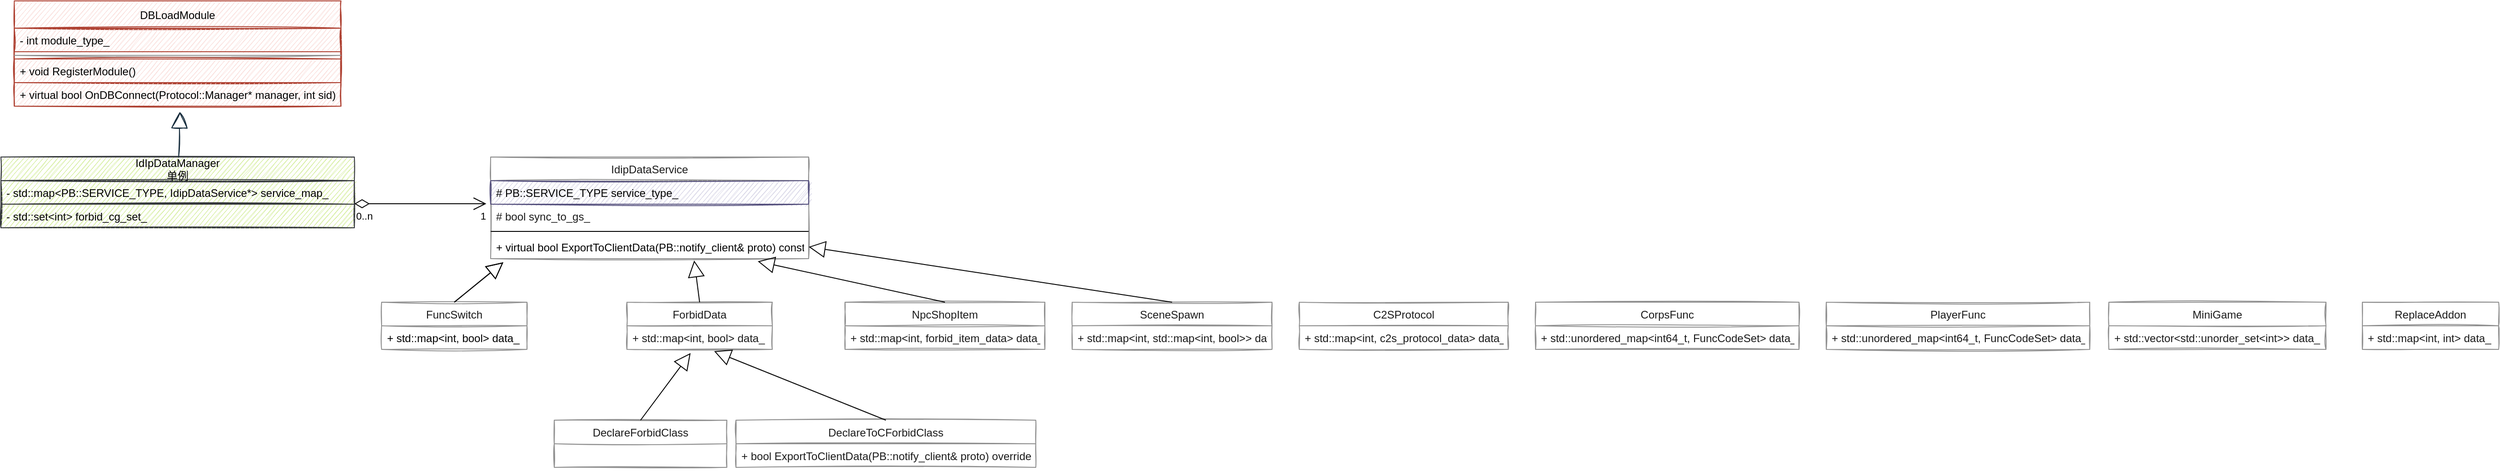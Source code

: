 <mxfile version="14.5.0" type="github" pages="9">
  <diagram id="byrdOjGoN0qqc-SSHTPy" name="IdipDataManager">
    <mxGraphModel dx="1422" dy="762" grid="1" gridSize="10" guides="1" tooltips="1" connect="1" arrows="1" fold="1" page="1" pageScale="1" pageWidth="827" pageHeight="1169" math="0" shadow="0">
      <root>
        <mxCell id="0" />
        <mxCell id="1" parent="0" />
        <mxCell id="hEWCRl3Rop0C2WODYOUs-1" value="IdIpDataManager&#xa;单例" style="swimlane;fontStyle=0;childLayout=stackLayout;horizontal=1;startSize=26;fillColor=#cdeb8b;horizontalStack=0;resizeParent=1;resizeParentMax=0;resizeLast=0;collapsible=1;marginBottom=0;shadow=0;fontFamily=Helvetica;fontSize=12;align=center;sketch=1;strokeColor=#36393d;" parent="1" vertex="1">
          <mxGeometry x="161" y="460" width="389" height="78" as="geometry" />
        </mxCell>
        <mxCell id="hEWCRl3Rop0C2WODYOUs-2" value="- std::map&lt;PB::SERVICE_TYPE, IdipDataService*&gt; service_map_" style="text;strokeColor=#36393d;fillColor=#cdeb8b;align=left;verticalAlign=top;spacingLeft=4;spacingRight=4;overflow=hidden;rotatable=0;points=[[0,0.5],[1,0.5]];portConstraint=eastwest;sketch=1;" parent="hEWCRl3Rop0C2WODYOUs-1" vertex="1">
          <mxGeometry y="26" width="389" height="26" as="geometry" />
        </mxCell>
        <mxCell id="hEWCRl3Rop0C2WODYOUs-3" value="- std::set&lt;int&gt; forbid_cg_set_" style="text;strokeColor=#36393d;fillColor=#cdeb8b;align=left;verticalAlign=top;spacingLeft=4;spacingRight=4;overflow=hidden;rotatable=0;points=[[0,0.5],[1,0.5]];portConstraint=eastwest;sketch=1;" parent="hEWCRl3Rop0C2WODYOUs-1" vertex="1">
          <mxGeometry y="52" width="389" height="26" as="geometry" />
        </mxCell>
        <mxCell id="hEWCRl3Rop0C2WODYOUs-5" value="DBLoadModule" style="swimlane;fontStyle=0;childLayout=stackLayout;horizontal=1;startSize=30;horizontalStack=0;resizeParent=1;resizeParentMax=0;resizeLast=0;collapsible=1;marginBottom=0;shadow=0;fontFamily=Helvetica;fontSize=12;align=center;sketch=1;fillColor=#fad9d5;strokeColor=#ae4132;" parent="1" vertex="1">
          <mxGeometry x="175.75" y="288" width="359.5" height="116" as="geometry" />
        </mxCell>
        <mxCell id="hEWCRl3Rop0C2WODYOUs-6" value="- int module_type_" style="text;strokeColor=#ae4132;fillColor=#fad9d5;align=left;verticalAlign=top;spacingLeft=4;spacingRight=4;overflow=hidden;rotatable=0;points=[[0,0.5],[1,0.5]];portConstraint=eastwest;sketch=1;" parent="hEWCRl3Rop0C2WODYOUs-5" vertex="1">
          <mxGeometry y="30" width="359.5" height="26" as="geometry" />
        </mxCell>
        <mxCell id="hEWCRl3Rop0C2WODYOUs-7" value="" style="line;strokeWidth=1;fillColor=none;align=left;verticalAlign=middle;spacingTop=-1;spacingLeft=3;spacingRight=3;rotatable=0;labelPosition=right;points=[];portConstraint=eastwest;fontColor=#1A1A1A;sketch=1;labelBackgroundColor=#EEEEEE;strokeColor=#909090;" parent="hEWCRl3Rop0C2WODYOUs-5" vertex="1">
          <mxGeometry y="56" width="359.5" height="8" as="geometry" />
        </mxCell>
        <mxCell id="hEWCRl3Rop0C2WODYOUs-8" value="+ void RegisterModule()" style="text;strokeColor=#ae4132;fillColor=#fad9d5;align=left;verticalAlign=top;spacingLeft=4;spacingRight=4;overflow=hidden;rotatable=0;points=[[0,0.5],[1,0.5]];portConstraint=eastwest;sketch=1;" parent="hEWCRl3Rop0C2WODYOUs-5" vertex="1">
          <mxGeometry y="64" width="359.5" height="26" as="geometry" />
        </mxCell>
        <mxCell id="hEWCRl3Rop0C2WODYOUs-36" value="+ virtual bool OnDBConnect(Protocol::Manager* manager, int sid)" style="text;strokeColor=#ae4132;fillColor=#fad9d5;align=left;verticalAlign=top;spacingLeft=4;spacingRight=4;overflow=hidden;rotatable=0;points=[[0,0.5],[1,0.5]];portConstraint=eastwest;sketch=1;" parent="hEWCRl3Rop0C2WODYOUs-5" vertex="1">
          <mxGeometry y="90" width="359.5" height="26" as="geometry" />
        </mxCell>
        <mxCell id="hEWCRl3Rop0C2WODYOUs-10" value="IdipDataService" style="swimlane;fontStyle=0;childLayout=stackLayout;horizontal=1;startSize=26;fillColor=none;horizontalStack=0;resizeParent=1;resizeParentMax=0;resizeLast=0;collapsible=1;marginBottom=0;shadow=0;fontFamily=Helvetica;fontSize=12;align=center;sketch=1;strokeColor=#909090;fontColor=#1A1A1A;" parent="1" vertex="1">
          <mxGeometry x="700" y="460" width="350" height="112" as="geometry" />
        </mxCell>
        <mxCell id="hEWCRl3Rop0C2WODYOUs-11" value="# PB::SERVICE_TYPE service_type_" style="text;strokeColor=#56517e;fillColor=#d0cee2;align=left;verticalAlign=top;spacingLeft=4;spacingRight=4;overflow=hidden;rotatable=0;points=[[0,0.5],[1,0.5]];portConstraint=eastwest;sketch=1;" parent="hEWCRl3Rop0C2WODYOUs-10" vertex="1">
          <mxGeometry y="26" width="350" height="26" as="geometry" />
        </mxCell>
        <mxCell id="hEWCRl3Rop0C2WODYOUs-13" value="# bool sync_to_gs_" style="text;strokeColor=none;fillColor=none;align=left;verticalAlign=top;spacingLeft=4;spacingRight=4;overflow=hidden;rotatable=0;points=[[0,0.5],[1,0.5]];portConstraint=eastwest;fontColor=#1A1A1A;sketch=1;" parent="hEWCRl3Rop0C2WODYOUs-10" vertex="1">
          <mxGeometry y="52" width="350" height="26" as="geometry" />
        </mxCell>
        <mxCell id="hEWCRl3Rop0C2WODYOUs-47" value="" style="line;strokeWidth=1;fillColor=none;align=left;verticalAlign=middle;spacingTop=-1;spacingLeft=3;spacingRight=3;rotatable=0;labelPosition=right;points=[];portConstraint=eastwest;" parent="hEWCRl3Rop0C2WODYOUs-10" vertex="1">
          <mxGeometry y="78" width="350" height="8" as="geometry" />
        </mxCell>
        <mxCell id="hEWCRl3Rop0C2WODYOUs-48" value="+ virtual bool ExportToClientData(PB::notify_client&amp; proto) const" style="text;strokeColor=none;fillColor=none;align=left;verticalAlign=top;spacingLeft=4;spacingRight=4;overflow=hidden;rotatable=0;points=[[0,0.5],[1,0.5]];portConstraint=eastwest;" parent="hEWCRl3Rop0C2WODYOUs-10" vertex="1">
          <mxGeometry y="86" width="350" height="26" as="geometry" />
        </mxCell>
        <mxCell id="hEWCRl3Rop0C2WODYOUs-14" value="FuncSwitch" style="swimlane;fontStyle=0;childLayout=stackLayout;horizontal=1;startSize=26;fillColor=none;horizontalStack=0;resizeParent=1;resizeParentMax=0;resizeLast=0;collapsible=1;marginBottom=0;shadow=0;fontFamily=Helvetica;fontSize=12;align=center;sketch=1;strokeColor=#909090;fontColor=#1A1A1A;" parent="1" vertex="1">
          <mxGeometry x="580" y="620" width="160" height="52" as="geometry" />
        </mxCell>
        <mxCell id="hEWCRl3Rop0C2WODYOUs-46" value="+ std::map&lt;int, bool&gt; data_" style="text;strokeColor=none;fillColor=none;align=left;verticalAlign=top;spacingLeft=4;spacingRight=4;overflow=hidden;rotatable=0;points=[[0,0.5],[1,0.5]];portConstraint=eastwest;" parent="hEWCRl3Rop0C2WODYOUs-14" vertex="1">
          <mxGeometry y="26" width="160" height="26" as="geometry" />
        </mxCell>
        <mxCell id="hEWCRl3Rop0C2WODYOUs-16" value="ForbidData" style="swimlane;fontStyle=0;childLayout=stackLayout;horizontal=1;startSize=26;fillColor=none;horizontalStack=0;resizeParent=1;resizeParentMax=0;resizeLast=0;collapsible=1;marginBottom=0;shadow=0;fontFamily=Helvetica;fontSize=12;align=center;sketch=1;strokeColor=#909090;fontColor=#1A1A1A;" parent="1" vertex="1">
          <mxGeometry x="850" y="620" width="160" height="52" as="geometry" />
        </mxCell>
        <mxCell id="hEWCRl3Rop0C2WODYOUs-17" value="+ std::map&lt;int, bool&gt; data_" style="text;strokeColor=none;fillColor=none;align=left;verticalAlign=top;spacingLeft=4;spacingRight=4;overflow=hidden;rotatable=0;points=[[0,0.5],[1,0.5]];portConstraint=eastwest;fontColor=#1A1A1A;sketch=1;" parent="hEWCRl3Rop0C2WODYOUs-16" vertex="1">
          <mxGeometry y="26" width="160" height="26" as="geometry" />
        </mxCell>
        <mxCell id="hEWCRl3Rop0C2WODYOUs-23" value="" style="endArrow=block;endSize=16;endFill=0;html=1;sketch=1;labelBackgroundColor=#EEEEEE;strokeColor=#182E3E;fontColor=#1A1A1A;" parent="1" source="hEWCRl3Rop0C2WODYOUs-1" edge="1">
          <mxGeometry width="160" relative="1" as="geometry">
            <mxPoint x="-140" y="648" as="sourcePoint" />
            <mxPoint x="358" y="410" as="targetPoint" />
          </mxGeometry>
        </mxCell>
        <mxCell id="hEWCRl3Rop0C2WODYOUs-39" value="DeclareForbidClass" style="swimlane;fontStyle=0;childLayout=stackLayout;horizontal=1;startSize=26;fillColor=none;horizontalStack=0;resizeParent=1;resizeParentMax=0;resizeLast=0;collapsible=1;marginBottom=0;shadow=0;fontFamily=Helvetica;fontSize=12;align=center;sketch=1;strokeColor=#909090;fontColor=#1A1A1A;" parent="1" vertex="1">
          <mxGeometry x="770" y="750" width="190" height="52" as="geometry" />
        </mxCell>
        <mxCell id="hEWCRl3Rop0C2WODYOUs-41" value="DeclareToCForbidClass" style="swimlane;fontStyle=0;childLayout=stackLayout;horizontal=1;startSize=26;fillColor=none;horizontalStack=0;resizeParent=1;resizeParentMax=0;resizeLast=0;collapsible=1;marginBottom=0;shadow=0;fontFamily=Helvetica;fontSize=12;align=center;sketch=1;strokeColor=#909090;fontColor=#1A1A1A;" parent="1" vertex="1">
          <mxGeometry x="970" y="750" width="330" height="52" as="geometry" />
        </mxCell>
        <mxCell id="hEWCRl3Rop0C2WODYOUs-43" value="+ bool ExportToClientData(PB::notify_client&amp; proto) override" style="text;strokeColor=none;fillColor=none;align=left;verticalAlign=top;spacingLeft=4;spacingRight=4;overflow=hidden;rotatable=0;points=[[0,0.5],[1,0.5]];portConstraint=eastwest;fontColor=#1A1A1A;sketch=1;" parent="hEWCRl3Rop0C2WODYOUs-41" vertex="1">
          <mxGeometry y="26" width="330" height="26" as="geometry" />
        </mxCell>
        <mxCell id="hEWCRl3Rop0C2WODYOUs-44" value="NpcShopItem" style="swimlane;fontStyle=0;childLayout=stackLayout;horizontal=1;startSize=26;fillColor=none;horizontalStack=0;resizeParent=1;resizeParentMax=0;resizeLast=0;collapsible=1;marginBottom=0;shadow=0;fontFamily=Helvetica;fontSize=12;align=center;sketch=1;strokeColor=#909090;fontColor=#1A1A1A;" parent="1" vertex="1">
          <mxGeometry x="1090" y="620" width="220" height="52" as="geometry" />
        </mxCell>
        <mxCell id="hEWCRl3Rop0C2WODYOUs-45" value="+ std::map&lt;int, forbid_item_data&gt; data_" style="text;strokeColor=none;fillColor=none;align=left;verticalAlign=top;spacingLeft=4;spacingRight=4;overflow=hidden;rotatable=0;points=[[0,0.5],[1,0.5]];portConstraint=eastwest;fontColor=#1A1A1A;sketch=1;" parent="hEWCRl3Rop0C2WODYOUs-44" vertex="1">
          <mxGeometry y="26" width="220" height="26" as="geometry" />
        </mxCell>
        <mxCell id="hEWCRl3Rop0C2WODYOUs-49" value="SceneSpawn" style="swimlane;fontStyle=0;childLayout=stackLayout;horizontal=1;startSize=26;fillColor=none;horizontalStack=0;resizeParent=1;resizeParentMax=0;resizeLast=0;collapsible=1;marginBottom=0;shadow=0;fontFamily=Helvetica;fontSize=12;align=center;sketch=1;strokeColor=#909090;fontColor=#1A1A1A;" parent="1" vertex="1">
          <mxGeometry x="1340" y="620" width="220" height="52" as="geometry" />
        </mxCell>
        <mxCell id="hEWCRl3Rop0C2WODYOUs-50" value="+ std::map&lt;int, std::map&lt;int, bool&gt;&gt; data_" style="text;strokeColor=none;fillColor=none;align=left;verticalAlign=top;spacingLeft=4;spacingRight=4;overflow=hidden;rotatable=0;points=[[0,0.5],[1,0.5]];portConstraint=eastwest;fontColor=#1A1A1A;sketch=1;" parent="hEWCRl3Rop0C2WODYOUs-49" vertex="1">
          <mxGeometry y="26" width="220" height="26" as="geometry" />
        </mxCell>
        <mxCell id="hEWCRl3Rop0C2WODYOUs-51" value="C2SProtocol" style="swimlane;fontStyle=0;childLayout=stackLayout;horizontal=1;startSize=26;fillColor=none;horizontalStack=0;resizeParent=1;resizeParentMax=0;resizeLast=0;collapsible=1;marginBottom=0;shadow=0;fontFamily=Helvetica;fontSize=12;align=center;sketch=1;strokeColor=#909090;fontColor=#1A1A1A;" parent="1" vertex="1">
          <mxGeometry x="1590" y="620" width="230" height="52" as="geometry" />
        </mxCell>
        <mxCell id="hEWCRl3Rop0C2WODYOUs-52" value="+ std::map&lt;int, c2s_protocol_data&gt; data_" style="text;strokeColor=none;fillColor=none;align=left;verticalAlign=top;spacingLeft=4;spacingRight=4;overflow=hidden;rotatable=0;points=[[0,0.5],[1,0.5]];portConstraint=eastwest;fontColor=#1A1A1A;sketch=1;" parent="hEWCRl3Rop0C2WODYOUs-51" vertex="1">
          <mxGeometry y="26" width="230" height="26" as="geometry" />
        </mxCell>
        <mxCell id="hEWCRl3Rop0C2WODYOUs-53" value="CorpsFunc" style="swimlane;fontStyle=0;childLayout=stackLayout;horizontal=1;startSize=26;fillColor=none;horizontalStack=0;resizeParent=1;resizeParentMax=0;resizeLast=0;collapsible=1;marginBottom=0;shadow=0;fontFamily=Helvetica;fontSize=12;align=center;sketch=1;strokeColor=#909090;fontColor=#1A1A1A;" parent="1" vertex="1">
          <mxGeometry x="1850" y="620" width="290" height="52" as="geometry" />
        </mxCell>
        <mxCell id="hEWCRl3Rop0C2WODYOUs-54" value="+ std::unordered_map&lt;int64_t, FuncCodeSet&gt; data_" style="text;strokeColor=none;fillColor=none;align=left;verticalAlign=top;spacingLeft=4;spacingRight=4;overflow=hidden;rotatable=0;points=[[0,0.5],[1,0.5]];portConstraint=eastwest;fontColor=#1A1A1A;sketch=1;" parent="hEWCRl3Rop0C2WODYOUs-53" vertex="1">
          <mxGeometry y="26" width="290" height="26" as="geometry" />
        </mxCell>
        <mxCell id="hEWCRl3Rop0C2WODYOUs-55" value="PlayerFunc" style="swimlane;fontStyle=0;childLayout=stackLayout;horizontal=1;startSize=26;fillColor=none;horizontalStack=0;resizeParent=1;resizeParentMax=0;resizeLast=0;collapsible=1;marginBottom=0;shadow=0;fontFamily=Helvetica;fontSize=12;align=center;sketch=1;strokeColor=#909090;fontColor=#1A1A1A;" parent="1" vertex="1">
          <mxGeometry x="2170" y="620" width="290" height="52" as="geometry" />
        </mxCell>
        <mxCell id="hEWCRl3Rop0C2WODYOUs-56" value="+ std::unordered_map&lt;int64_t, FuncCodeSet&gt; data_" style="text;strokeColor=none;fillColor=none;align=left;verticalAlign=top;spacingLeft=4;spacingRight=4;overflow=hidden;rotatable=0;points=[[0,0.5],[1,0.5]];portConstraint=eastwest;fontColor=#1A1A1A;sketch=1;" parent="hEWCRl3Rop0C2WODYOUs-55" vertex="1">
          <mxGeometry y="26" width="290" height="26" as="geometry" />
        </mxCell>
        <mxCell id="hEWCRl3Rop0C2WODYOUs-57" value="MiniGame" style="swimlane;fontStyle=0;childLayout=stackLayout;horizontal=1;startSize=26;fillColor=none;horizontalStack=0;resizeParent=1;resizeParentMax=0;resizeLast=0;collapsible=1;marginBottom=0;shadow=0;fontFamily=Helvetica;fontSize=12;align=center;sketch=1;strokeColor=#909090;fontColor=#1A1A1A;" parent="1" vertex="1">
          <mxGeometry x="2481" y="620" width="239" height="52" as="geometry" />
        </mxCell>
        <mxCell id="hEWCRl3Rop0C2WODYOUs-58" value="+ std::vector&lt;std::unorder_set&lt;int&gt;&gt; data_" style="text;strokeColor=none;fillColor=none;align=left;verticalAlign=top;spacingLeft=4;spacingRight=4;overflow=hidden;rotatable=0;points=[[0,0.5],[1,0.5]];portConstraint=eastwest;fontColor=#1A1A1A;sketch=1;" parent="hEWCRl3Rop0C2WODYOUs-57" vertex="1">
          <mxGeometry y="26" width="239" height="26" as="geometry" />
        </mxCell>
        <mxCell id="hEWCRl3Rop0C2WODYOUs-59" value="ReplaceAddon" style="swimlane;fontStyle=0;childLayout=stackLayout;horizontal=1;startSize=26;fillColor=none;horizontalStack=0;resizeParent=1;resizeParentMax=0;resizeLast=0;collapsible=1;marginBottom=0;shadow=0;fontFamily=Helvetica;fontSize=12;align=center;sketch=1;strokeColor=#909090;fontColor=#1A1A1A;" parent="1" vertex="1">
          <mxGeometry x="2760" y="620" width="150" height="52" as="geometry" />
        </mxCell>
        <mxCell id="hEWCRl3Rop0C2WODYOUs-60" value="+ std::map&lt;int, int&gt; data_" style="text;strokeColor=none;fillColor=none;align=left;verticalAlign=top;spacingLeft=4;spacingRight=4;overflow=hidden;rotatable=0;points=[[0,0.5],[1,0.5]];portConstraint=eastwest;fontColor=#1A1A1A;sketch=1;" parent="hEWCRl3Rop0C2WODYOUs-59" vertex="1">
          <mxGeometry y="26" width="150" height="26" as="geometry" />
        </mxCell>
        <mxCell id="hEWCRl3Rop0C2WODYOUs-61" value="" style="endArrow=block;endSize=16;endFill=0;html=1;entryX=0.04;entryY=1.154;entryDx=0;entryDy=0;entryPerimeter=0;exitX=0.5;exitY=0;exitDx=0;exitDy=0;" parent="1" source="hEWCRl3Rop0C2WODYOUs-14" target="hEWCRl3Rop0C2WODYOUs-48" edge="1">
          <mxGeometry width="160" relative="1" as="geometry">
            <mxPoint x="460" y="830" as="sourcePoint" />
            <mxPoint x="620" y="830" as="targetPoint" />
          </mxGeometry>
        </mxCell>
        <mxCell id="hEWCRl3Rop0C2WODYOUs-64" value="" style="endArrow=block;endSize=16;endFill=0;html=1;entryX=0.04;entryY=1.154;entryDx=0;entryDy=0;entryPerimeter=0;" parent="1" target="hEWCRl3Rop0C2WODYOUs-48" edge="1">
          <mxGeometry width="160" relative="1" as="geometry">
            <mxPoint x="660" y="620" as="sourcePoint" />
            <mxPoint x="714" y="576.004" as="targetPoint" />
          </mxGeometry>
        </mxCell>
        <mxCell id="hEWCRl3Rop0C2WODYOUs-65" value="" style="endArrow=block;endSize=16;endFill=0;html=1;exitX=0.5;exitY=0;exitDx=0;exitDy=0;entryX=0.84;entryY=1.115;entryDx=0;entryDy=0;entryPerimeter=0;" parent="1" source="hEWCRl3Rop0C2WODYOUs-44" target="hEWCRl3Rop0C2WODYOUs-48" edge="1">
          <mxGeometry width="160" relative="1" as="geometry">
            <mxPoint x="280" y="840" as="sourcePoint" />
            <mxPoint x="440" y="840" as="targetPoint" />
          </mxGeometry>
        </mxCell>
        <mxCell id="hEWCRl3Rop0C2WODYOUs-66" value="" style="endArrow=block;endSize=16;endFill=0;html=1;entryX=0.64;entryY=1.077;entryDx=0;entryDy=0;entryPerimeter=0;exitX=0.5;exitY=0;exitDx=0;exitDy=0;" parent="1" source="hEWCRl3Rop0C2WODYOUs-16" target="hEWCRl3Rop0C2WODYOUs-48" edge="1">
          <mxGeometry width="160" relative="1" as="geometry">
            <mxPoint x="290" y="802" as="sourcePoint" />
            <mxPoint x="450" y="802" as="targetPoint" />
          </mxGeometry>
        </mxCell>
        <mxCell id="hEWCRl3Rop0C2WODYOUs-67" value="" style="endArrow=block;endSize=16;endFill=0;html=1;exitX=0.5;exitY=0;exitDx=0;exitDy=0;entryX=1;entryY=0.5;entryDx=0;entryDy=0;" parent="1" source="hEWCRl3Rop0C2WODYOUs-49" target="hEWCRl3Rop0C2WODYOUs-48" edge="1">
          <mxGeometry width="160" relative="1" as="geometry">
            <mxPoint x="500" y="830" as="sourcePoint" />
            <mxPoint x="660" y="830" as="targetPoint" />
          </mxGeometry>
        </mxCell>
        <mxCell id="hEWCRl3Rop0C2WODYOUs-68" value="" style="endArrow=block;endSize=16;endFill=0;html=1;exitX=0.5;exitY=0;exitDx=0;exitDy=0;entryX=0.438;entryY=1.154;entryDx=0;entryDy=0;entryPerimeter=0;" parent="1" source="hEWCRl3Rop0C2WODYOUs-39" target="hEWCRl3Rop0C2WODYOUs-17" edge="1">
          <mxGeometry width="160" relative="1" as="geometry">
            <mxPoint x="490" y="880" as="sourcePoint" />
            <mxPoint x="650" y="880" as="targetPoint" />
          </mxGeometry>
        </mxCell>
        <mxCell id="hEWCRl3Rop0C2WODYOUs-69" value="" style="endArrow=block;endSize=16;endFill=0;html=1;exitX=0.5;exitY=0;exitDx=0;exitDy=0;entryX=0.6;entryY=1.077;entryDx=0;entryDy=0;entryPerimeter=0;" parent="1" source="hEWCRl3Rop0C2WODYOUs-41" target="hEWCRl3Rop0C2WODYOUs-17" edge="1">
          <mxGeometry width="160" relative="1" as="geometry">
            <mxPoint x="667" y="890" as="sourcePoint" />
            <mxPoint x="827" y="890" as="targetPoint" />
          </mxGeometry>
        </mxCell>
        <mxCell id="hEWCRl3Rop0C2WODYOUs-75" value="" style="endArrow=open;html=1;endSize=12;startArrow=diamondThin;startSize=14;startFill=0;edgeStyle=orthogonalEdgeStyle;" parent="1" edge="1">
          <mxGeometry relative="1" as="geometry">
            <mxPoint x="550" y="511.5" as="sourcePoint" />
            <mxPoint x="695.25" y="511.5" as="targetPoint" />
          </mxGeometry>
        </mxCell>
        <mxCell id="hEWCRl3Rop0C2WODYOUs-76" value="0..n" style="edgeLabel;resizable=0;html=1;align=left;verticalAlign=top;" parent="hEWCRl3Rop0C2WODYOUs-75" connectable="0" vertex="1">
          <mxGeometry x="-1" relative="1" as="geometry" />
        </mxCell>
        <mxCell id="hEWCRl3Rop0C2WODYOUs-77" value="1" style="edgeLabel;resizable=0;html=1;align=right;verticalAlign=top;" parent="hEWCRl3Rop0C2WODYOUs-75" connectable="0" vertex="1">
          <mxGeometry x="1" relative="1" as="geometry" />
        </mxCell>
      </root>
    </mxGraphModel>
  </diagram>
  <diagram id="mpxylpOfhlkT-qfC_Q11" name="第 2 页">
    <mxGraphModel dx="1422" dy="1931" grid="1" gridSize="10" guides="1" tooltips="1" connect="1" arrows="1" fold="1" page="1" pageScale="1" pageWidth="827" pageHeight="1169" math="0" shadow="0">
      <root>
        <mxCell id="kf9HfHnqgQ3RGLmYnNmJ-0" />
        <mxCell id="kf9HfHnqgQ3RGLmYnNmJ-1" parent="kf9HfHnqgQ3RGLmYnNmJ-0" />
        <mxCell id="1XTEM4jo2kJRmENLwVrO-0" value="WarningObjManager&#xa;T Object, size_t HeartbeatTick, T HeartbeatPolicy, T Insertor = CommonInsertor, size_t IndexMin = 0, size_t IndexMax, size_t IncPoolSize = 0" style="swimlane;fontStyle=0;childLayout=stackLayout;horizontal=1;startSize=30;fillColor=none;horizontalStack=0;resizeParent=1;resizeParentMax=0;resizeLast=0;collapsible=1;marginBottom=0;shadow=0;fontFamily=Helvetica;fontSize=12;align=center;sketch=1;strokeColor=#909090;fontColor=#1A1A1A;" parent="kf9HfHnqgQ3RGLmYnNmJ-1" vertex="1">
          <mxGeometry x="160" y="70" width="780" height="116" as="geometry" />
        </mxCell>
        <mxCell id="1XTEM4jo2kJRmENLwVrO-1" value="# PB::SERVICE_TYPE service_type_" style="text;strokeColor=#56517e;fillColor=#d0cee2;align=left;verticalAlign=top;spacingLeft=4;spacingRight=4;overflow=hidden;rotatable=0;points=[[0,0.5],[1,0.5]];portConstraint=eastwest;sketch=1;" parent="1XTEM4jo2kJRmENLwVrO-0" vertex="1">
          <mxGeometry y="30" width="780" height="26" as="geometry" />
        </mxCell>
        <mxCell id="1XTEM4jo2kJRmENLwVrO-2" value="# bool sync_to_gs_" style="text;strokeColor=none;fillColor=none;align=left;verticalAlign=top;spacingLeft=4;spacingRight=4;overflow=hidden;rotatable=0;points=[[0,0.5],[1,0.5]];portConstraint=eastwest;fontColor=#1A1A1A;sketch=1;" parent="1XTEM4jo2kJRmENLwVrO-0" vertex="1">
          <mxGeometry y="56" width="780" height="26" as="geometry" />
        </mxCell>
        <mxCell id="1XTEM4jo2kJRmENLwVrO-3" value="" style="line;strokeWidth=1;fillColor=none;align=left;verticalAlign=middle;spacingTop=-1;spacingLeft=3;spacingRight=3;rotatable=0;labelPosition=right;points=[];portConstraint=eastwest;" parent="1XTEM4jo2kJRmENLwVrO-0" vertex="1">
          <mxGeometry y="82" width="780" height="8" as="geometry" />
        </mxCell>
        <mxCell id="1XTEM4jo2kJRmENLwVrO-4" value="+ virtual bool ExportToClientData(PB::notify_client&amp; proto) const" style="text;strokeColor=none;fillColor=none;align=left;verticalAlign=top;spacingLeft=4;spacingRight=4;overflow=hidden;rotatable=0;points=[[0,0.5],[1,0.5]];portConstraint=eastwest;" parent="1XTEM4jo2kJRmENLwVrO-0" vertex="1">
          <mxGeometry y="90" width="780" height="26" as="geometry" />
        </mxCell>
        <mxCell id="1XTEM4jo2kJRmENLwVrO-5" value="ObjManager&#xa;T Object, size_t HeartbeatTick, T HeartbeatPolicy, T Insertor = CommonInsertor, size_t IndexMin = 0, size_t IndexMax, size_t IncPoolSize = 0" style="swimlane;fontStyle=0;childLayout=stackLayout;horizontal=1;startSize=30;fillColor=none;horizontalStack=0;resizeParent=1;resizeParentMax=0;resizeLast=0;collapsible=1;marginBottom=0;shadow=0;fontFamily=Helvetica;fontSize=12;align=center;sketch=1;strokeColor=#909090;fontColor=#1A1A1A;" parent="kf9HfHnqgQ3RGLmYnNmJ-1" vertex="1">
          <mxGeometry x="150" y="-110" width="780" height="116" as="geometry" />
        </mxCell>
        <mxCell id="1XTEM4jo2kJRmENLwVrO-6" value="# PB::SERVICE_TYPE service_type_" style="text;strokeColor=#56517e;fillColor=#d0cee2;align=left;verticalAlign=top;spacingLeft=4;spacingRight=4;overflow=hidden;rotatable=0;points=[[0,0.5],[1,0.5]];portConstraint=eastwest;sketch=1;" parent="1XTEM4jo2kJRmENLwVrO-5" vertex="1">
          <mxGeometry y="30" width="780" height="26" as="geometry" />
        </mxCell>
        <mxCell id="1XTEM4jo2kJRmENLwVrO-7" value="# bool sync_to_gs_" style="text;strokeColor=none;fillColor=none;align=left;verticalAlign=top;spacingLeft=4;spacingRight=4;overflow=hidden;rotatable=0;points=[[0,0.5],[1,0.5]];portConstraint=eastwest;fontColor=#1A1A1A;sketch=1;" parent="1XTEM4jo2kJRmENLwVrO-5" vertex="1">
          <mxGeometry y="56" width="780" height="26" as="geometry" />
        </mxCell>
        <mxCell id="1XTEM4jo2kJRmENLwVrO-8" value="" style="line;strokeWidth=1;fillColor=none;align=left;verticalAlign=middle;spacingTop=-1;spacingLeft=3;spacingRight=3;rotatable=0;labelPosition=right;points=[];portConstraint=eastwest;" parent="1XTEM4jo2kJRmENLwVrO-5" vertex="1">
          <mxGeometry y="82" width="780" height="8" as="geometry" />
        </mxCell>
        <mxCell id="1XTEM4jo2kJRmENLwVrO-9" value="+ virtual bool ExportToClientData(PB::notify_client&amp; proto) const" style="text;strokeColor=none;fillColor=none;align=left;verticalAlign=top;spacingLeft=4;spacingRight=4;overflow=hidden;rotatable=0;points=[[0,0.5],[1,0.5]];portConstraint=eastwest;" parent="1XTEM4jo2kJRmENLwVrO-5" vertex="1">
          <mxGeometry y="90" width="780" height="26" as="geometry" />
        </mxCell>
        <mxCell id="1XTEM4jo2kJRmENLwVrO-10" value="ObjManagerBasic&#xa;T Object, size_t IndexMin = 0, size_t IndexMax, size_t IncPoolSize = 0" style="swimlane;fontStyle=0;childLayout=stackLayout;horizontal=1;startSize=30;fillColor=none;horizontalStack=0;resizeParent=1;resizeParentMax=0;resizeLast=0;collapsible=1;marginBottom=0;shadow=0;fontFamily=Helvetica;fontSize=12;align=center;sketch=1;strokeColor=#909090;fontColor=#1A1A1A;" parent="kf9HfHnqgQ3RGLmYnNmJ-1" vertex="1">
          <mxGeometry x="170" y="-450" width="780" height="272" as="geometry" />
        </mxCell>
        <mxCell id="1XTEM4jo2kJRmENLwVrO-11" value="+ Object* pool_" style="text;strokeColor=#56517e;fillColor=#d0cee2;align=left;verticalAlign=top;spacingLeft=4;spacingRight=4;overflow=hidden;rotatable=0;points=[[0,0.5],[1,0.5]];portConstraint=eastwest;sketch=1;" parent="1XTEM4jo2kJRmENLwVrO-10" vertex="1">
          <mxGeometry y="30" width="780" height="26" as="geometry" />
        </mxCell>
        <mxCell id="1XTEM4jo2kJRmENLwVrO-12" value="- Thread::Mutex lock_" style="text;strokeColor=none;fillColor=none;align=left;verticalAlign=top;spacingLeft=4;spacingRight=4;overflow=hidden;rotatable=0;points=[[0,0.5],[1,0.5]];portConstraint=eastwest;fontColor=#1A1A1A;sketch=1;" parent="1XTEM4jo2kJRmENLwVrO-10" vertex="1">
          <mxGeometry y="56" width="780" height="26" as="geometry" />
        </mxCell>
        <mxCell id="1XTEM4jo2kJRmENLwVrO-15" value="- Object* header_ // 所有对象单链表" style="text;strokeColor=none;fillColor=none;align=left;verticalAlign=top;spacingLeft=4;spacingRight=4;overflow=hidden;rotatable=0;points=[[0,0.5],[1,0.5]];portConstraint=eastwest;fontColor=#1A1A1A;sketch=1;" parent="1XTEM4jo2kJRmENLwVrO-10" vertex="1">
          <mxGeometry y="82" width="780" height="26" as="geometry" />
        </mxCell>
        <mxCell id="g4m-lO8wFWbg4mFHs3AX-12" value="- Object* tail_" style="text;strokeColor=none;fillColor=none;align=left;verticalAlign=top;spacingLeft=4;spacingRight=4;overflow=hidden;rotatable=0;points=[[0,0.5],[1,0.5]];portConstraint=eastwest;fontColor=#1A1A1A;sketch=1;" parent="1XTEM4jo2kJRmENLwVrO-10" vertex="1">
          <mxGeometry y="108" width="780" height="26" as="geometry" />
        </mxCell>
        <mxCell id="g4m-lO8wFWbg4mFHs3AX-22" value="- size_t count_ // manager的所有可用对象数量" style="text;strokeColor=none;fillColor=none;align=left;verticalAlign=top;spacingLeft=4;spacingRight=4;overflow=hidden;rotatable=0;points=[[0,0.5],[1,0.5]];portConstraint=eastwest;fontColor=#1A1A1A;sketch=1;" parent="1XTEM4jo2kJRmENLwVrO-10" vertex="1">
          <mxGeometry y="134" width="780" height="26" as="geometry" />
        </mxCell>
        <mxCell id="g4m-lO8wFWbg4mFHs3AX-21" value="- size_t pool_size_ // 对象池所有对象总容量" style="text;strokeColor=none;fillColor=none;align=left;verticalAlign=top;spacingLeft=4;spacingRight=4;overflow=hidden;rotatable=0;points=[[0,0.5],[1,0.5]];portConstraint=eastwest;fontColor=#1A1A1A;sketch=1;" parent="1XTEM4jo2kJRmENLwVrO-10" vertex="1">
          <mxGeometry y="160" width="780" height="26" as="geometry" />
        </mxCell>
        <mxCell id="g4m-lO8wFWbg4mFHs3AX-23" value="- ObjectPool* pools_ // 管理的对象池，单链表" style="text;strokeColor=none;fillColor=none;align=left;verticalAlign=top;spacingLeft=4;spacingRight=4;overflow=hidden;rotatable=0;points=[[0,0.5],[1,0.5]];portConstraint=eastwest;fontColor=#1A1A1A;sketch=1;" parent="1XTEM4jo2kJRmENLwVrO-10" vertex="1">
          <mxGeometry y="186" width="780" height="26" as="geometry" />
        </mxCell>
        <mxCell id="1XTEM4jo2kJRmENLwVrO-13" value="" style="line;strokeWidth=1;fillColor=none;align=left;verticalAlign=middle;spacingTop=-1;spacingLeft=3;spacingRight=3;rotatable=0;labelPosition=right;points=[];portConstraint=eastwest;" parent="1XTEM4jo2kJRmENLwVrO-10" vertex="1">
          <mxGeometry y="212" width="780" height="8" as="geometry" />
        </mxCell>
        <mxCell id="1XTEM4jo2kJRmENLwVrO-14" value="+ virtual bool ExportToClientData(PB::notify_client&amp; proto) const" style="text;strokeColor=none;fillColor=none;align=left;verticalAlign=top;spacingLeft=4;spacingRight=4;overflow=hidden;rotatable=0;points=[[0,0.5],[1,0.5]];portConstraint=eastwest;" parent="1XTEM4jo2kJRmENLwVrO-10" vertex="1">
          <mxGeometry y="220" width="780" height="26" as="geometry" />
        </mxCell>
        <mxCell id="g4m-lO8wFWbg4mFHs3AX-11" value="- Thread::Mutex lock_" style="text;strokeColor=none;fillColor=none;align=left;verticalAlign=top;spacingLeft=4;spacingRight=4;overflow=hidden;rotatable=0;points=[[0,0.5],[1,0.5]];portConstraint=eastwest;fontColor=#1A1A1A;sketch=1;" parent="1XTEM4jo2kJRmENLwVrO-10" vertex="1">
          <mxGeometry y="246" width="780" height="26" as="geometry" />
        </mxCell>
        <mxCell id="g4m-lO8wFWbg4mFHs3AX-0" value="" style="endArrow=block;endSize=16;endFill=0;html=1;entryX=0.513;entryY=1.115;entryDx=0;entryDy=0;entryPerimeter=0;exitX=0.5;exitY=0;exitDx=0;exitDy=0;" parent="kf9HfHnqgQ3RGLmYnNmJ-1" source="1XTEM4jo2kJRmENLwVrO-0" target="1XTEM4jo2kJRmENLwVrO-9" edge="1">
          <mxGeometry width="160" relative="1" as="geometry">
            <mxPoint x="750" y="100" as="sourcePoint" />
            <mxPoint x="910" y="100" as="targetPoint" />
          </mxGeometry>
        </mxCell>
        <mxCell id="g4m-lO8wFWbg4mFHs3AX-2" value="" style="endArrow=block;endSize=16;endFill=0;html=1;entryX=0.513;entryY=1.115;entryDx=0;entryDy=0;entryPerimeter=0;exitX=0.515;exitY=0;exitDx=0;exitDy=0;exitPerimeter=0;" parent="kf9HfHnqgQ3RGLmYnNmJ-1" source="1XTEM4jo2kJRmENLwVrO-5" edge="1">
          <mxGeometry width="160" relative="1" as="geometry">
            <mxPoint x="549.5" y="-116.99" as="sourcePoint" />
            <mxPoint x="549.64" y="-178" as="targetPoint" />
          </mxGeometry>
        </mxCell>
        <mxCell id="g4m-lO8wFWbg4mFHs3AX-4" value="ObjectPool" style="swimlane;fontStyle=0;childLayout=stackLayout;horizontal=1;startSize=30;fillColor=none;horizontalStack=0;resizeParent=1;resizeParentMax=0;resizeLast=0;collapsible=1;marginBottom=0;shadow=0;fontFamily=Helvetica;fontSize=12;align=center;sketch=1;strokeColor=#909090;fontColor=#1A1A1A;" parent="kf9HfHnqgQ3RGLmYnNmJ-1" vertex="1">
          <mxGeometry x="1070" y="-398" width="280" height="168" as="geometry" />
        </mxCell>
        <mxCell id="g4m-lO8wFWbg4mFHs3AX-5" value="+ Object* pool_ // 顺序内存" style="text;strokeColor=#56517e;fillColor=#d0cee2;align=left;verticalAlign=top;spacingLeft=4;spacingRight=4;overflow=hidden;rotatable=0;points=[[0,0.5],[1,0.5]];portConstraint=eastwest;sketch=1;" parent="g4m-lO8wFWbg4mFHs3AX-4" vertex="1">
          <mxGeometry y="30" width="280" height="26" as="geometry" />
        </mxCell>
        <mxCell id="g4m-lO8wFWbg4mFHs3AX-6" value="+ size_t pool_size_  // pool 容量" style="text;strokeColor=none;fillColor=none;align=left;verticalAlign=top;spacingLeft=4;spacingRight=4;overflow=hidden;rotatable=0;points=[[0,0.5],[1,0.5]];portConstraint=eastwest;fontColor=#1A1A1A;sketch=1;" parent="g4m-lO8wFWbg4mFHs3AX-4" vertex="1">
          <mxGeometry y="56" width="280" height="26" as="geometry" />
        </mxCell>
        <mxCell id="g4m-lO8wFWbg4mFHs3AX-7" value="+ ObjectPool* next_" style="text;strokeColor=none;fillColor=none;align=left;verticalAlign=top;spacingLeft=4;spacingRight=4;overflow=hidden;rotatable=0;points=[[0,0.5],[1,0.5]];portConstraint=eastwest;fontColor=#1A1A1A;sketch=1;" parent="g4m-lO8wFWbg4mFHs3AX-4" vertex="1">
          <mxGeometry y="82" width="280" height="26" as="geometry" />
        </mxCell>
        <mxCell id="g4m-lO8wFWbg4mFHs3AX-8" value="" style="line;strokeWidth=1;fillColor=none;align=left;verticalAlign=middle;spacingTop=-1;spacingLeft=3;spacingRight=3;rotatable=0;labelPosition=right;points=[];portConstraint=eastwest;" parent="g4m-lO8wFWbg4mFHs3AX-4" vertex="1">
          <mxGeometry y="108" width="280" height="8" as="geometry" />
        </mxCell>
        <mxCell id="g4m-lO8wFWbg4mFHs3AX-10" value="+ size_t GetIndex(size_t offset, Object* obj) const" style="text;strokeColor=none;fillColor=none;align=left;verticalAlign=top;spacingLeft=4;spacingRight=4;overflow=hidden;rotatable=0;points=[[0,0.5],[1,0.5]];portConstraint=eastwest;" parent="g4m-lO8wFWbg4mFHs3AX-4" vertex="1">
          <mxGeometry y="116" width="280" height="26" as="geometry" />
        </mxCell>
        <mxCell id="g4m-lO8wFWbg4mFHs3AX-9" value="+ Object* GetObject(size_t index) const" style="text;strokeColor=none;fillColor=none;align=left;verticalAlign=top;spacingLeft=4;spacingRight=4;overflow=hidden;rotatable=0;points=[[0,0.5],[1,0.5]];portConstraint=eastwest;" parent="g4m-lO8wFWbg4mFHs3AX-4" vertex="1">
          <mxGeometry y="142" width="280" height="26" as="geometry" />
        </mxCell>
        <mxCell id="g4m-lO8wFWbg4mFHs3AX-25" value="Relation" style="endArrow=open;html=1;endSize=12;startArrow=diamondThin;startSize=14;startFill=0;edgeStyle=orthogonalEdgeStyle;" parent="kf9HfHnqgQ3RGLmYnNmJ-1" edge="1">
          <mxGeometry relative="1" as="geometry">
            <mxPoint x="950" y="-323" as="sourcePoint" />
            <mxPoint x="1070" y="-323" as="targetPoint" />
          </mxGeometry>
        </mxCell>
        <mxCell id="g4m-lO8wFWbg4mFHs3AX-28" value="GObject" style="swimlane;fontStyle=0;childLayout=stackLayout;horizontal=1;startSize=30;fillColor=none;horizontalStack=0;resizeParent=1;resizeParentMax=0;resizeLast=0;collapsible=1;marginBottom=0;shadow=0;fontFamily=Helvetica;fontSize=12;align=center;sketch=1;strokeColor=#909090;fontColor=#1A1A1A;" parent="kf9HfHnqgQ3RGLmYnNmJ-1" vertex="1">
          <mxGeometry x="1460" y="-570" width="280" height="168" as="geometry" />
        </mxCell>
        <mxCell id="g4m-lO8wFWbg4mFHs3AX-29" value="+ Object* pool_ // 顺序内存" style="text;strokeColor=#56517e;fillColor=#d0cee2;align=left;verticalAlign=top;spacingLeft=4;spacingRight=4;overflow=hidden;rotatable=0;points=[[0,0.5],[1,0.5]];portConstraint=eastwest;sketch=1;" parent="g4m-lO8wFWbg4mFHs3AX-28" vertex="1">
          <mxGeometry y="30" width="280" height="26" as="geometry" />
        </mxCell>
        <mxCell id="g4m-lO8wFWbg4mFHs3AX-30" value="+ size_t pool_size_  // pool 容量" style="text;strokeColor=none;fillColor=none;align=left;verticalAlign=top;spacingLeft=4;spacingRight=4;overflow=hidden;rotatable=0;points=[[0,0.5],[1,0.5]];portConstraint=eastwest;fontColor=#1A1A1A;sketch=1;" parent="g4m-lO8wFWbg4mFHs3AX-28" vertex="1">
          <mxGeometry y="56" width="280" height="26" as="geometry" />
        </mxCell>
        <mxCell id="g4m-lO8wFWbg4mFHs3AX-31" value="+ ObjectPool* next_" style="text;strokeColor=none;fillColor=none;align=left;verticalAlign=top;spacingLeft=4;spacingRight=4;overflow=hidden;rotatable=0;points=[[0,0.5],[1,0.5]];portConstraint=eastwest;fontColor=#1A1A1A;sketch=1;" parent="g4m-lO8wFWbg4mFHs3AX-28" vertex="1">
          <mxGeometry y="82" width="280" height="26" as="geometry" />
        </mxCell>
        <mxCell id="g4m-lO8wFWbg4mFHs3AX-32" value="" style="line;strokeWidth=1;fillColor=none;align=left;verticalAlign=middle;spacingTop=-1;spacingLeft=3;spacingRight=3;rotatable=0;labelPosition=right;points=[];portConstraint=eastwest;" parent="g4m-lO8wFWbg4mFHs3AX-28" vertex="1">
          <mxGeometry y="108" width="280" height="8" as="geometry" />
        </mxCell>
        <mxCell id="g4m-lO8wFWbg4mFHs3AX-33" value="+ size_t GetIndex(size_t offset, Object* obj) const" style="text;strokeColor=none;fillColor=none;align=left;verticalAlign=top;spacingLeft=4;spacingRight=4;overflow=hidden;rotatable=0;points=[[0,0.5],[1,0.5]];portConstraint=eastwest;" parent="g4m-lO8wFWbg4mFHs3AX-28" vertex="1">
          <mxGeometry y="116" width="280" height="26" as="geometry" />
        </mxCell>
        <mxCell id="g4m-lO8wFWbg4mFHs3AX-34" value="+ Object* GetObject(size_t index) const" style="text;strokeColor=none;fillColor=none;align=left;verticalAlign=top;spacingLeft=4;spacingRight=4;overflow=hidden;rotatable=0;points=[[0,0.5],[1,0.5]];portConstraint=eastwest;" parent="g4m-lO8wFWbg4mFHs3AX-28" vertex="1">
          <mxGeometry y="142" width="280" height="26" as="geometry" />
        </mxCell>
        <mxCell id="g4m-lO8wFWbg4mFHs3AX-35" value="GCreature" style="swimlane;fontStyle=0;childLayout=stackLayout;horizontal=1;startSize=30;fillColor=none;horizontalStack=0;resizeParent=1;resizeParentMax=0;resizeLast=0;collapsible=1;marginBottom=0;shadow=0;fontFamily=Helvetica;fontSize=12;align=center;sketch=1;strokeColor=#909090;fontColor=#1A1A1A;" parent="kf9HfHnqgQ3RGLmYnNmJ-1" vertex="1">
          <mxGeometry x="1460" y="-360" width="280" height="168" as="geometry" />
        </mxCell>
        <mxCell id="g4m-lO8wFWbg4mFHs3AX-36" value="+ Object* pool_ // 顺序内存" style="text;strokeColor=#56517e;fillColor=#d0cee2;align=left;verticalAlign=top;spacingLeft=4;spacingRight=4;overflow=hidden;rotatable=0;points=[[0,0.5],[1,0.5]];portConstraint=eastwest;sketch=1;" parent="g4m-lO8wFWbg4mFHs3AX-35" vertex="1">
          <mxGeometry y="30" width="280" height="26" as="geometry" />
        </mxCell>
        <mxCell id="g4m-lO8wFWbg4mFHs3AX-37" value="+ size_t pool_size_  // pool 容量" style="text;strokeColor=none;fillColor=none;align=left;verticalAlign=top;spacingLeft=4;spacingRight=4;overflow=hidden;rotatable=0;points=[[0,0.5],[1,0.5]];portConstraint=eastwest;fontColor=#1A1A1A;sketch=1;" parent="g4m-lO8wFWbg4mFHs3AX-35" vertex="1">
          <mxGeometry y="56" width="280" height="26" as="geometry" />
        </mxCell>
        <mxCell id="g4m-lO8wFWbg4mFHs3AX-38" value="+ ObjectPool* next_" style="text;strokeColor=none;fillColor=none;align=left;verticalAlign=top;spacingLeft=4;spacingRight=4;overflow=hidden;rotatable=0;points=[[0,0.5],[1,0.5]];portConstraint=eastwest;fontColor=#1A1A1A;sketch=1;" parent="g4m-lO8wFWbg4mFHs3AX-35" vertex="1">
          <mxGeometry y="82" width="280" height="26" as="geometry" />
        </mxCell>
        <mxCell id="g4m-lO8wFWbg4mFHs3AX-39" value="" style="line;strokeWidth=1;fillColor=none;align=left;verticalAlign=middle;spacingTop=-1;spacingLeft=3;spacingRight=3;rotatable=0;labelPosition=right;points=[];portConstraint=eastwest;" parent="g4m-lO8wFWbg4mFHs3AX-35" vertex="1">
          <mxGeometry y="108" width="280" height="8" as="geometry" />
        </mxCell>
        <mxCell id="g4m-lO8wFWbg4mFHs3AX-40" value="+ size_t GetIndex(size_t offset, Object* obj) const" style="text;strokeColor=none;fillColor=none;align=left;verticalAlign=top;spacingLeft=4;spacingRight=4;overflow=hidden;rotatable=0;points=[[0,0.5],[1,0.5]];portConstraint=eastwest;" parent="g4m-lO8wFWbg4mFHs3AX-35" vertex="1">
          <mxGeometry y="116" width="280" height="26" as="geometry" />
        </mxCell>
        <mxCell id="g4m-lO8wFWbg4mFHs3AX-41" value="+ Object* GetObject(size_t index) const" style="text;strokeColor=none;fillColor=none;align=left;verticalAlign=top;spacingLeft=4;spacingRight=4;overflow=hidden;rotatable=0;points=[[0,0.5],[1,0.5]];portConstraint=eastwest;" parent="g4m-lO8wFWbg4mFHs3AX-35" vertex="1">
          <mxGeometry y="142" width="280" height="26" as="geometry" />
        </mxCell>
        <mxCell id="g4m-lO8wFWbg4mFHs3AX-42" value="GPlayer" style="swimlane;fontStyle=0;childLayout=stackLayout;horizontal=1;startSize=30;fillColor=none;horizontalStack=0;resizeParent=1;resizeParentMax=0;resizeLast=0;collapsible=1;marginBottom=0;shadow=0;fontFamily=Helvetica;fontSize=12;align=center;sketch=1;strokeColor=#909090;fontColor=#1A1A1A;" parent="kf9HfHnqgQ3RGLmYnNmJ-1" vertex="1">
          <mxGeometry x="1320" y="-150" width="280" height="168" as="geometry" />
        </mxCell>
        <mxCell id="g4m-lO8wFWbg4mFHs3AX-43" value="+ Object* pool_ // 顺序内存" style="text;strokeColor=#56517e;fillColor=#d0cee2;align=left;verticalAlign=top;spacingLeft=4;spacingRight=4;overflow=hidden;rotatable=0;points=[[0,0.5],[1,0.5]];portConstraint=eastwest;sketch=1;" parent="g4m-lO8wFWbg4mFHs3AX-42" vertex="1">
          <mxGeometry y="30" width="280" height="26" as="geometry" />
        </mxCell>
        <mxCell id="g4m-lO8wFWbg4mFHs3AX-44" value="+ size_t pool_size_  // pool 容量" style="text;strokeColor=none;fillColor=none;align=left;verticalAlign=top;spacingLeft=4;spacingRight=4;overflow=hidden;rotatable=0;points=[[0,0.5],[1,0.5]];portConstraint=eastwest;fontColor=#1A1A1A;sketch=1;" parent="g4m-lO8wFWbg4mFHs3AX-42" vertex="1">
          <mxGeometry y="56" width="280" height="26" as="geometry" />
        </mxCell>
        <mxCell id="g4m-lO8wFWbg4mFHs3AX-45" value="+ ObjectPool* next_" style="text;strokeColor=none;fillColor=none;align=left;verticalAlign=top;spacingLeft=4;spacingRight=4;overflow=hidden;rotatable=0;points=[[0,0.5],[1,0.5]];portConstraint=eastwest;fontColor=#1A1A1A;sketch=1;" parent="g4m-lO8wFWbg4mFHs3AX-42" vertex="1">
          <mxGeometry y="82" width="280" height="26" as="geometry" />
        </mxCell>
        <mxCell id="g4m-lO8wFWbg4mFHs3AX-46" value="" style="line;strokeWidth=1;fillColor=none;align=left;verticalAlign=middle;spacingTop=-1;spacingLeft=3;spacingRight=3;rotatable=0;labelPosition=right;points=[];portConstraint=eastwest;" parent="g4m-lO8wFWbg4mFHs3AX-42" vertex="1">
          <mxGeometry y="108" width="280" height="8" as="geometry" />
        </mxCell>
        <mxCell id="g4m-lO8wFWbg4mFHs3AX-47" value="+ size_t GetIndex(size_t offset, Object* obj) const" style="text;strokeColor=none;fillColor=none;align=left;verticalAlign=top;spacingLeft=4;spacingRight=4;overflow=hidden;rotatable=0;points=[[0,0.5],[1,0.5]];portConstraint=eastwest;" parent="g4m-lO8wFWbg4mFHs3AX-42" vertex="1">
          <mxGeometry y="116" width="280" height="26" as="geometry" />
        </mxCell>
        <mxCell id="g4m-lO8wFWbg4mFHs3AX-48" value="+ Object* GetObject(size_t index) const" style="text;strokeColor=none;fillColor=none;align=left;verticalAlign=top;spacingLeft=4;spacingRight=4;overflow=hidden;rotatable=0;points=[[0,0.5],[1,0.5]];portConstraint=eastwest;" parent="g4m-lO8wFWbg4mFHs3AX-42" vertex="1">
          <mxGeometry y="142" width="280" height="26" as="geometry" />
        </mxCell>
        <mxCell id="g4m-lO8wFWbg4mFHs3AX-49" value="GNpc" style="swimlane;fontStyle=0;childLayout=stackLayout;horizontal=1;startSize=30;fillColor=none;horizontalStack=0;resizeParent=1;resizeParentMax=0;resizeLast=0;collapsible=1;marginBottom=0;shadow=0;fontFamily=Helvetica;fontSize=12;align=center;sketch=1;strokeColor=#909090;fontColor=#1A1A1A;" parent="kf9HfHnqgQ3RGLmYnNmJ-1" vertex="1">
          <mxGeometry x="1620" y="-150" width="280" height="168" as="geometry" />
        </mxCell>
        <mxCell id="g4m-lO8wFWbg4mFHs3AX-50" value="+ Object* pool_ // 顺序内存" style="text;strokeColor=#56517e;fillColor=#d0cee2;align=left;verticalAlign=top;spacingLeft=4;spacingRight=4;overflow=hidden;rotatable=0;points=[[0,0.5],[1,0.5]];portConstraint=eastwest;sketch=1;" parent="g4m-lO8wFWbg4mFHs3AX-49" vertex="1">
          <mxGeometry y="30" width="280" height="26" as="geometry" />
        </mxCell>
        <mxCell id="g4m-lO8wFWbg4mFHs3AX-51" value="+ size_t pool_size_  // pool 容量" style="text;strokeColor=none;fillColor=none;align=left;verticalAlign=top;spacingLeft=4;spacingRight=4;overflow=hidden;rotatable=0;points=[[0,0.5],[1,0.5]];portConstraint=eastwest;fontColor=#1A1A1A;sketch=1;" parent="g4m-lO8wFWbg4mFHs3AX-49" vertex="1">
          <mxGeometry y="56" width="280" height="26" as="geometry" />
        </mxCell>
        <mxCell id="g4m-lO8wFWbg4mFHs3AX-52" value="+ ObjectPool* next_" style="text;strokeColor=none;fillColor=none;align=left;verticalAlign=top;spacingLeft=4;spacingRight=4;overflow=hidden;rotatable=0;points=[[0,0.5],[1,0.5]];portConstraint=eastwest;fontColor=#1A1A1A;sketch=1;" parent="g4m-lO8wFWbg4mFHs3AX-49" vertex="1">
          <mxGeometry y="82" width="280" height="26" as="geometry" />
        </mxCell>
        <mxCell id="g4m-lO8wFWbg4mFHs3AX-53" value="" style="line;strokeWidth=1;fillColor=none;align=left;verticalAlign=middle;spacingTop=-1;spacingLeft=3;spacingRight=3;rotatable=0;labelPosition=right;points=[];portConstraint=eastwest;" parent="g4m-lO8wFWbg4mFHs3AX-49" vertex="1">
          <mxGeometry y="108" width="280" height="8" as="geometry" />
        </mxCell>
        <mxCell id="g4m-lO8wFWbg4mFHs3AX-54" value="+ size_t GetIndex(size_t offset, Object* obj) const" style="text;strokeColor=none;fillColor=none;align=left;verticalAlign=top;spacingLeft=4;spacingRight=4;overflow=hidden;rotatable=0;points=[[0,0.5],[1,0.5]];portConstraint=eastwest;" parent="g4m-lO8wFWbg4mFHs3AX-49" vertex="1">
          <mxGeometry y="116" width="280" height="26" as="geometry" />
        </mxCell>
        <mxCell id="g4m-lO8wFWbg4mFHs3AX-55" value="+ Object* GetObject(size_t index) const" style="text;strokeColor=none;fillColor=none;align=left;verticalAlign=top;spacingLeft=4;spacingRight=4;overflow=hidden;rotatable=0;points=[[0,0.5],[1,0.5]];portConstraint=eastwest;" parent="g4m-lO8wFWbg4mFHs3AX-49" vertex="1">
          <mxGeometry y="142" width="280" height="26" as="geometry" />
        </mxCell>
      </root>
    </mxGraphModel>
  </diagram>
  <diagram id="9iPSErgl0ikNe1Na1iww" name="第 3 页">
    <mxGraphModel dx="1422" dy="1931" grid="1" gridSize="10" guides="1" tooltips="1" connect="1" arrows="1" fold="1" page="1" pageScale="1" pageWidth="827" pageHeight="1169" math="0" shadow="0">
      <root>
        <mxCell id="KX5aKAr9CgnkN0TOAGis-0" />
        <mxCell id="KX5aKAr9CgnkN0TOAGis-1" parent="KX5aKAr9CgnkN0TOAGis-0" />
        <mxCell id="mC_YvsQ1UxlrmdYrKI_e-0" value="ThreadPolicy" style="swimlane;fontStyle=0;childLayout=stackLayout;horizontal=1;startSize=30;fillColor=none;horizontalStack=0;resizeParent=1;resizeParentMax=0;resizeLast=0;collapsible=1;marginBottom=0;shadow=0;fontFamily=Helvetica;fontSize=12;align=center;sketch=1;strokeColor=#909090;fontColor=#1A1A1A;" parent="KX5aKAr9CgnkN0TOAGis-1" vertex="1">
          <mxGeometry x="1000" y="-510" width="280" height="90" as="geometry" />
        </mxCell>
        <mxCell id="mC_YvsQ1UxlrmdYrKI_e-1" value="+ PollEntrance thread_entrance_ // func" style="text;align=left;verticalAlign=top;spacingLeft=4;spacingRight=4;overflow=hidden;rotatable=0;points=[[0,0.5],[1,0.5]];portConstraint=eastwest;sketch=1;strokeWidth=1;dashed=1;dashPattern=1 1;" parent="mC_YvsQ1UxlrmdYrKI_e-0" vertex="1">
          <mxGeometry y="30" width="280" height="26" as="geometry" />
        </mxCell>
        <mxCell id="mC_YvsQ1UxlrmdYrKI_e-2" value="+ ThreadInit thread_init_ // func" style="text;fillColor=none;align=left;verticalAlign=top;spacingLeft=4;spacingRight=4;overflow=hidden;rotatable=0;points=[[0,0.5],[1,0.5]];portConstraint=eastwest;fontColor=#1A1A1A;sketch=1;" parent="mC_YvsQ1UxlrmdYrKI_e-0" vertex="1">
          <mxGeometry y="56" width="280" height="26" as="geometry" />
        </mxCell>
        <mxCell id="mC_YvsQ1UxlrmdYrKI_e-4" value="" style="line;strokeWidth=1;fillColor=none;align=left;verticalAlign=middle;spacingTop=-1;spacingLeft=3;spacingRight=3;rotatable=0;labelPosition=right;points=[];portConstraint=eastwest;" parent="mC_YvsQ1UxlrmdYrKI_e-0" vertex="1">
          <mxGeometry y="82" width="280" height="8" as="geometry" />
        </mxCell>
        <mxCell id="mC_YvsQ1UxlrmdYrKI_e-7" value="ThreadPool" style="swimlane;fontStyle=0;childLayout=stackLayout;horizontal=1;startSize=30;fillColor=none;horizontalStack=0;resizeParent=1;resizeParentMax=0;resizeLast=0;collapsible=1;marginBottom=0;shadow=0;fontFamily=Helvetica;fontSize=12;align=center;sketch=1;strokeColor=#909090;fontColor=#1A1A1A;" parent="KX5aKAr9CgnkN0TOAGis-1" vertex="1">
          <mxGeometry x="1390" y="-510" width="450" height="194" as="geometry" />
        </mxCell>
        <mxCell id="mC_YvsQ1UxlrmdYrKI_e-8" value="- void* imp_" style="text;align=left;verticalAlign=top;spacingLeft=4;spacingRight=4;overflow=hidden;rotatable=0;points=[[0,0.5],[1,0.5]];portConstraint=eastwest;sketch=1;strokeWidth=1;dashed=1;dashPattern=1 1;" parent="mC_YvsQ1UxlrmdYrKI_e-7" vertex="1">
          <mxGeometry y="30" width="450" height="26" as="geometry" />
        </mxCell>
        <mxCell id="mC_YvsQ1UxlrmdYrKI_e-9" value="- ThreadPolicy* policy_" style="text;fillColor=none;align=left;verticalAlign=top;spacingLeft=4;spacingRight=4;overflow=hidden;rotatable=0;points=[[0,0.5],[1,0.5]];portConstraint=eastwest;fontColor=#1A1A1A;sketch=1;" parent="mC_YvsQ1UxlrmdYrKI_e-7" vertex="1">
          <mxGeometry y="56" width="450" height="26" as="geometry" />
        </mxCell>
        <mxCell id="mC_YvsQ1UxlrmdYrKI_e-10" value="" style="line;strokeWidth=1;fillColor=none;align=left;verticalAlign=middle;spacingTop=-1;spacingLeft=3;spacingRight=3;rotatable=0;labelPosition=right;points=[];portConstraint=eastwest;" parent="mC_YvsQ1UxlrmdYrKI_e-7" vertex="1">
          <mxGeometry y="82" width="450" height="8" as="geometry" />
        </mxCell>
        <mxCell id="mC_YvsQ1UxlrmdYrKI_e-11" value="- void AddTask(Runnable* task)" style="text;fillColor=none;align=left;verticalAlign=top;spacingLeft=4;spacingRight=4;overflow=hidden;rotatable=0;points=[[0,0.5],[1,0.5]];portConstraint=eastwest;fontColor=#1A1A1A;sketch=1;" parent="mC_YvsQ1UxlrmdYrKI_e-7" vertex="1">
          <mxGeometry y="90" width="450" height="26" as="geometry" />
        </mxCell>
        <mxCell id="mC_YvsQ1UxlrmdYrKI_e-12" value="- void AddGroupTask(size_t group_index, Runnable* task)" style="text;fillColor=none;align=left;verticalAlign=top;spacingLeft=4;spacingRight=4;overflow=hidden;rotatable=0;points=[[0,0.5],[1,0.5]];portConstraint=eastwest;fontColor=#1A1A1A;sketch=1;" parent="mC_YvsQ1UxlrmdYrKI_e-7" vertex="1">
          <mxGeometry y="116" width="450" height="26" as="geometry" />
        </mxCell>
        <mxCell id="mC_YvsQ1UxlrmdYrKI_e-13" value="- void AddSeqTask(size_t seq_number, Runnable* task)" style="text;fillColor=none;align=left;verticalAlign=top;spacingLeft=4;spacingRight=4;overflow=hidden;rotatable=0;points=[[0,0.5],[1,0.5]];portConstraint=eastwest;fontColor=#1A1A1A;sketch=1;" parent="mC_YvsQ1UxlrmdYrKI_e-7" vertex="1">
          <mxGeometry y="142" width="450" height="26" as="geometry" />
        </mxCell>
        <mxCell id="mC_YvsQ1UxlrmdYrKI_e-14" value="- void AddGroupSeqTask(size_t group_index, size_t seq_number, Runnable* task)" style="text;fillColor=none;align=left;verticalAlign=top;spacingLeft=4;spacingRight=4;overflow=hidden;rotatable=0;points=[[0,0.5],[1,0.5]];portConstraint=eastwest;fontColor=#1A1A1A;sketch=1;" parent="mC_YvsQ1UxlrmdYrKI_e-7" vertex="1">
          <mxGeometry y="168" width="450" height="26" as="geometry" />
        </mxCell>
        <mxCell id="mC_YvsQ1UxlrmdYrKI_e-15" value="" style="shape=note;size=20;whiteSpace=wrap;html=1;dashed=1;dashPattern=1 1;strokeColor=#000000;strokeWidth=1;fillColor=none;" parent="KX5aKAr9CgnkN0TOAGis-1" vertex="1">
          <mxGeometry x="1490" y="-680" width="100" height="100" as="geometry" />
        </mxCell>
        <mxCell id="mC_YvsQ1UxlrmdYrKI_e-16" value="ThreadPolicyBase" style="swimlane;fontStyle=0;childLayout=stackLayout;horizontal=1;startSize=30;fillColor=none;horizontalStack=0;resizeParent=1;resizeParentMax=0;resizeLast=0;collapsible=1;marginBottom=0;shadow=0;fontFamily=Helvetica;fontSize=12;align=center;sketch=1;strokeColor=#909090;fontColor=#1A1A1A;" parent="KX5aKAr9CgnkN0TOAGis-1" vertex="1">
          <mxGeometry x="1000" y="-380" width="350" height="142" as="geometry" />
        </mxCell>
        <mxCell id="mC_YvsQ1UxlrmdYrKI_e-17" value="+ std::vector&lt;group_t&gt; groups_" style="text;align=left;verticalAlign=top;spacingLeft=4;spacingRight=4;overflow=hidden;rotatable=0;points=[[0,0.5],[1,0.5]];portConstraint=eastwest;sketch=1;strokeWidth=1;dashed=1;dashPattern=1 1;" parent="mC_YvsQ1UxlrmdYrKI_e-16" vertex="1">
          <mxGeometry y="30" width="350" height="26" as="geometry" />
        </mxCell>
        <mxCell id="mC_YvsQ1UxlrmdYrKI_e-18" value="+ int seq_count_" style="text;fillColor=none;align=left;verticalAlign=top;spacingLeft=4;spacingRight=4;overflow=hidden;rotatable=0;points=[[0,0.5],[1,0.5]];portConstraint=eastwest;fontColor=#1A1A1A;sketch=1;" parent="mC_YvsQ1UxlrmdYrKI_e-16" vertex="1">
          <mxGeometry y="56" width="350" height="26" as="geometry" />
        </mxCell>
        <mxCell id="mC_YvsQ1UxlrmdYrKI_e-19" value="" style="line;strokeWidth=1;fillColor=none;align=left;verticalAlign=middle;spacingTop=-1;spacingLeft=3;spacingRight=3;rotatable=0;labelPosition=right;points=[];portConstraint=eastwest;" parent="mC_YvsQ1UxlrmdYrKI_e-16" vertex="1">
          <mxGeometry y="82" width="350" height="8" as="geometry" />
        </mxCell>
        <mxCell id="mC_YvsQ1UxlrmdYrKI_e-34" value="+ int AddGroup(int cpu_node, int seq_count)" style="text;fillColor=none;align=left;verticalAlign=top;spacingLeft=4;spacingRight=4;overflow=hidden;rotatable=0;points=[[0,0.5],[1,0.5]];portConstraint=eastwest;fontColor=#1A1A1A;sketch=1;" parent="mC_YvsQ1UxlrmdYrKI_e-16" vertex="1">
          <mxGeometry y="90" width="350" height="26" as="geometry" />
        </mxCell>
        <mxCell id="mC_YvsQ1UxlrmdYrKI_e-35" value="+ int AddThread(int group_index, unsigned int task_type_mask)" style="text;fillColor=none;align=left;verticalAlign=top;spacingLeft=4;spacingRight=4;overflow=hidden;rotatable=0;points=[[0,0.5],[1,0.5]];portConstraint=eastwest;fontColor=#1A1A1A;sketch=1;" parent="mC_YvsQ1UxlrmdYrKI_e-16" vertex="1">
          <mxGeometry y="116" width="350" height="26" as="geometry" />
        </mxCell>
        <mxCell id="mC_YvsQ1UxlrmdYrKI_e-20" value="thread_t" style="swimlane;fontStyle=0;childLayout=stackLayout;horizontal=1;startSize=30;fillColor=none;horizontalStack=0;resizeParent=1;resizeParentMax=0;resizeLast=0;collapsible=1;marginBottom=0;shadow=0;fontFamily=Helvetica;fontSize=12;align=center;sketch=1;strokeColor=#909090;fontColor=#1A1A1A;" parent="KX5aKAr9CgnkN0TOAGis-1" vertex="1">
          <mxGeometry x="650" y="-612" width="280" height="142" as="geometry" />
        </mxCell>
        <mxCell id="mC_YvsQ1UxlrmdYrKI_e-21" value="+ bool global_" style="text;align=left;verticalAlign=top;spacingLeft=4;spacingRight=4;overflow=hidden;rotatable=0;points=[[0,0.5],[1,0.5]];portConstraint=eastwest;sketch=1;strokeWidth=1;dashed=1;dashPattern=1 1;" parent="mC_YvsQ1UxlrmdYrKI_e-20" vertex="1">
          <mxGeometry y="30" width="280" height="26" as="geometry" />
        </mxCell>
        <mxCell id="mC_YvsQ1UxlrmdYrKI_e-22" value="+ bool group_" style="text;fillColor=none;align=left;verticalAlign=top;spacingLeft=4;spacingRight=4;overflow=hidden;rotatable=0;points=[[0,0.5],[1,0.5]];portConstraint=eastwest;fontColor=#1A1A1A;sketch=1;" parent="mC_YvsQ1UxlrmdYrKI_e-20" vertex="1">
          <mxGeometry y="56" width="280" height="26" as="geometry" />
        </mxCell>
        <mxCell id="mC_YvsQ1UxlrmdYrKI_e-25" value="+ bool sequence_" style="text;fillColor=none;align=left;verticalAlign=top;spacingLeft=4;spacingRight=4;overflow=hidden;rotatable=0;points=[[0,0.5],[1,0.5]];portConstraint=eastwest;fontColor=#1A1A1A;sketch=1;" parent="mC_YvsQ1UxlrmdYrKI_e-20" vertex="1">
          <mxGeometry y="82" width="280" height="26" as="geometry" />
        </mxCell>
        <mxCell id="mC_YvsQ1UxlrmdYrKI_e-24" value="+ bool group_sequence_" style="text;fillColor=none;align=left;verticalAlign=top;spacingLeft=4;spacingRight=4;overflow=hidden;rotatable=0;points=[[0,0.5],[1,0.5]];portConstraint=eastwest;fontColor=#1A1A1A;sketch=1;" parent="mC_YvsQ1UxlrmdYrKI_e-20" vertex="1">
          <mxGeometry y="108" width="280" height="26" as="geometry" />
        </mxCell>
        <mxCell id="mC_YvsQ1UxlrmdYrKI_e-23" value="" style="line;strokeWidth=1;fillColor=none;align=left;verticalAlign=middle;spacingTop=-1;spacingLeft=3;spacingRight=3;rotatable=0;labelPosition=right;points=[];portConstraint=eastwest;" parent="mC_YvsQ1UxlrmdYrKI_e-20" vertex="1">
          <mxGeometry y="134" width="280" height="8" as="geometry" />
        </mxCell>
        <mxCell id="mC_YvsQ1UxlrmdYrKI_e-27" value="group_t" style="swimlane;fontStyle=0;childLayout=stackLayout;horizontal=1;startSize=30;fillColor=none;horizontalStack=0;resizeParent=1;resizeParentMax=0;resizeLast=0;collapsible=1;marginBottom=0;shadow=0;fontFamily=Helvetica;fontSize=12;align=center;sketch=1;strokeColor=#909090;fontColor=#1A1A1A;" parent="KX5aKAr9CgnkN0TOAGis-1" vertex="1">
          <mxGeometry x="650" y="-432" width="280" height="142" as="geometry" />
        </mxCell>
        <mxCell id="mC_YvsQ1UxlrmdYrKI_e-28" value="+ int cpu_node_ // 是否指定cpu跑" style="text;align=left;verticalAlign=top;spacingLeft=4;spacingRight=4;overflow=hidden;rotatable=0;points=[[0,0.5],[1,0.5]];portConstraint=eastwest;sketch=1;strokeWidth=1;dashed=1;dashPattern=1 1;" parent="mC_YvsQ1UxlrmdYrKI_e-27" vertex="1">
          <mxGeometry y="30" width="280" height="26" as="geometry" />
        </mxCell>
        <mxCell id="mC_YvsQ1UxlrmdYrKI_e-29" value="+ bool group_" style="text;fillColor=none;align=left;verticalAlign=top;spacingLeft=4;spacingRight=4;overflow=hidden;rotatable=0;points=[[0,0.5],[1,0.5]];portConstraint=eastwest;fontColor=#1A1A1A;sketch=1;" parent="mC_YvsQ1UxlrmdYrKI_e-27" vertex="1">
          <mxGeometry y="56" width="280" height="26" as="geometry" />
        </mxCell>
        <mxCell id="mC_YvsQ1UxlrmdYrKI_e-30" value="+ bool sequence_" style="text;fillColor=none;align=left;verticalAlign=top;spacingLeft=4;spacingRight=4;overflow=hidden;rotatable=0;points=[[0,0.5],[1,0.5]];portConstraint=eastwest;fontColor=#1A1A1A;sketch=1;" parent="mC_YvsQ1UxlrmdYrKI_e-27" vertex="1">
          <mxGeometry y="82" width="280" height="26" as="geometry" />
        </mxCell>
        <mxCell id="mC_YvsQ1UxlrmdYrKI_e-31" value="+ bool group_sequence_" style="text;fillColor=none;align=left;verticalAlign=top;spacingLeft=4;spacingRight=4;overflow=hidden;rotatable=0;points=[[0,0.5],[1,0.5]];portConstraint=eastwest;fontColor=#1A1A1A;sketch=1;" parent="mC_YvsQ1UxlrmdYrKI_e-27" vertex="1">
          <mxGeometry y="108" width="280" height="26" as="geometry" />
        </mxCell>
        <mxCell id="mC_YvsQ1UxlrmdYrKI_e-32" value="" style="line;strokeWidth=1;fillColor=none;align=left;verticalAlign=middle;spacingTop=-1;spacingLeft=3;spacingRight=3;rotatable=0;labelPosition=right;points=[];portConstraint=eastwest;" parent="mC_YvsQ1UxlrmdYrKI_e-27" vertex="1">
          <mxGeometry y="134" width="280" height="8" as="geometry" />
        </mxCell>
      </root>
    </mxGraphModel>
  </diagram>
  <diagram id="gkDpVfRAkm_8gVuwVTOk" name="第 4 页">
    <mxGraphModel dx="595" dy="1931" grid="1" gridSize="10" guides="1" tooltips="1" connect="1" arrows="1" fold="1" page="1" pageScale="1" pageWidth="827" pageHeight="1169" math="0" shadow="0">
      <root>
        <mxCell id="_GTNA7dvRO97UwEpHw_9-0" />
        <mxCell id="_GTNA7dvRO97UwEpHw_9-1" parent="_GTNA7dvRO97UwEpHw_9-0" />
        <mxCell id="K6xU3CzozSw8IjiqCDT_-0" value="GRobot" style="swimlane;fontStyle=0;childLayout=stackLayout;horizontal=1;startSize=30;fillColor=none;horizontalStack=0;resizeParent=1;resizeParentMax=0;resizeLast=0;collapsible=1;marginBottom=0;shadow=0;fontFamily=Helvetica;fontSize=12;align=center;sketch=1;strokeColor=#909090;fontColor=#1A1A1A;" parent="_GTNA7dvRO97UwEpHw_9-1" vertex="1">
          <mxGeometry x="1310" y="-1140" width="220" height="116" as="geometry" />
        </mxCell>
        <mxCell id="K6xU3CzozSw8IjiqCDT_-1" value="- robot_policy_base* policy_" style="text;align=left;verticalAlign=top;spacingLeft=4;spacingRight=4;overflow=hidden;rotatable=0;points=[[0,0.5],[1,0.5]];portConstraint=eastwest;sketch=1;strokeWidth=1;dashed=1;dashPattern=1 1;" parent="K6xU3CzozSw8IjiqCDT_-0" vertex="1">
          <mxGeometry y="30" width="220" height="26" as="geometry" />
        </mxCell>
        <mxCell id="K6xU3CzozSw8IjiqCDT_-3" value="" style="line;strokeWidth=1;fillColor=none;align=left;verticalAlign=middle;spacingTop=-1;spacingLeft=3;spacingRight=3;rotatable=0;labelPosition=right;points=[];portConstraint=eastwest;" parent="K6xU3CzozSw8IjiqCDT_-0" vertex="1">
          <mxGeometry y="56" width="220" height="8" as="geometry" />
        </mxCell>
        <mxCell id="K6xU3CzozSw8IjiqCDT_-4" value="+ void RunTick(int robot_index)" style="text;fillColor=none;align=left;verticalAlign=top;spacingLeft=4;spacingRight=4;overflow=hidden;rotatable=0;points=[[0,0.5],[1,0.5]];portConstraint=eastwest;fontColor=#1A1A1A;sketch=1;" parent="K6xU3CzozSw8IjiqCDT_-0" vertex="1">
          <mxGeometry y="64" width="220" height="26" as="geometry" />
        </mxCell>
        <mxCell id="K6xU3CzozSw8IjiqCDT_-5" value="+ void Heartbeat(int robot_index)" style="text;fillColor=none;align=left;verticalAlign=top;spacingLeft=4;spacingRight=4;overflow=hidden;rotatable=0;points=[[0,0.5],[1,0.5]];portConstraint=eastwest;fontColor=#1A1A1A;sketch=1;" parent="K6xU3CzozSw8IjiqCDT_-0" vertex="1">
          <mxGeometry y="90" width="220" height="26" as="geometry" />
        </mxCell>
      </root>
    </mxGraphModel>
  </diagram>
  <diagram id="daQRy-XclisbDxf9Z5Bi" name="第 5 页">
    <mxGraphModel dx="1422" dy="1931" grid="1" gridSize="10" guides="1" tooltips="1" connect="1" arrows="1" fold="1" page="1" pageScale="1" pageWidth="827" pageHeight="1169" math="0" shadow="0">
      <root>
        <mxCell id="eM6lChec8fp-qjddooqR-0" />
        <mxCell id="eM6lChec8fp-qjddooqR-1" parent="eM6lChec8fp-qjddooqR-0" />
        <mxCell id="eM6lChec8fp-qjddooqR-4" value="" style="edgeStyle=orthogonalEdgeStyle;rounded=0;orthogonalLoop=1;jettySize=auto;html=1;" parent="eM6lChec8fp-qjddooqR-1" source="eM6lChec8fp-qjddooqR-2" target="eM6lChec8fp-qjddooqR-3" edge="1">
          <mxGeometry relative="1" as="geometry" />
        </mxCell>
        <mxCell id="eM6lChec8fp-qjddooqR-2" value="无储备" style="verticalLabelPosition=middle;verticalAlign=middle;html=1;shape=mxgraph.basic.rect;fillColor2=none;strokeWidth=1;size=20;indent=5;labelPosition=center;align=center;" parent="eM6lChec8fp-qjddooqR-1" vertex="1">
          <mxGeometry x="340" y="80" width="120" height="60" as="geometry" />
        </mxCell>
        <mxCell id="eM6lChec8fp-qjddooqR-6" value="" style="edgeStyle=orthogonalEdgeStyle;rounded=0;orthogonalLoop=1;jettySize=auto;html=1;" parent="eM6lChec8fp-qjddooqR-1" source="eM6lChec8fp-qjddooqR-3" target="eM6lChec8fp-qjddooqR-5" edge="1">
          <mxGeometry relative="1" as="geometry" />
        </mxCell>
        <mxCell id="eM6lChec8fp-qjddooqR-3" value="内化为“知”" style="verticalLabelPosition=middle;verticalAlign=middle;html=1;shape=mxgraph.basic.rect;fillColor2=none;strokeWidth=1;size=20;indent=5;labelPosition=center;align=center;" parent="eM6lChec8fp-qjddooqR-1" vertex="1">
          <mxGeometry x="340" y="200" width="120" height="60" as="geometry" />
        </mxCell>
        <mxCell id="eM6lChec8fp-qjddooqR-8" value="" style="edgeStyle=orthogonalEdgeStyle;rounded=0;orthogonalLoop=1;jettySize=auto;html=1;" parent="eM6lChec8fp-qjddooqR-1" source="eM6lChec8fp-qjddooqR-5" target="eM6lChec8fp-qjddooqR-7" edge="1">
          <mxGeometry relative="1" as="geometry" />
        </mxCell>
        <mxCell id="eM6lChec8fp-qjddooqR-5" value="应用为“行”" style="verticalLabelPosition=middle;verticalAlign=middle;html=1;shape=mxgraph.basic.rect;fillColor2=none;strokeWidth=1;size=20;indent=5;labelPosition=center;align=center;" parent="eM6lChec8fp-qjddooqR-1" vertex="1">
          <mxGeometry x="340" y="340" width="120" height="60" as="geometry" />
        </mxCell>
        <mxCell id="eM6lChec8fp-qjddooqR-9" style="edgeStyle=orthogonalEdgeStyle;rounded=0;orthogonalLoop=1;jettySize=auto;html=1;entryX=1.008;entryY=0.433;entryDx=0;entryDy=0;entryPerimeter=0;" parent="eM6lChec8fp-qjddooqR-1" source="eM6lChec8fp-qjddooqR-7" target="eM6lChec8fp-qjddooqR-3" edge="1">
          <mxGeometry relative="1" as="geometry">
            <Array as="points">
              <mxPoint x="480" y="510" />
              <mxPoint x="480" y="226" />
            </Array>
          </mxGeometry>
        </mxCell>
        <mxCell id="eM6lChec8fp-qjddooqR-10" value="循环往复" style="edgeLabel;html=1;align=center;verticalAlign=middle;resizable=0;points=[];" parent="eM6lChec8fp-qjddooqR-9" vertex="1" connectable="0">
          <mxGeometry x="0.257" y="-3" relative="1" as="geometry">
            <mxPoint as="offset" />
          </mxGeometry>
        </mxCell>
        <mxCell id="eM6lChec8fp-qjddooqR-7" value="复盘强化、生化为“知”" style="verticalLabelPosition=middle;verticalAlign=middle;html=1;shape=mxgraph.basic.rect;fillColor2=none;strokeWidth=1;size=20;indent=5;labelPosition=center;align=center;" parent="eM6lChec8fp-qjddooqR-1" vertex="1">
          <mxGeometry x="340" y="480" width="120" height="60" as="geometry" />
        </mxCell>
        <mxCell id="eM6lChec8fp-qjddooqR-15" value="" style="edgeStyle=orthogonalEdgeStyle;rounded=0;orthogonalLoop=1;jettySize=auto;html=1;" parent="eM6lChec8fp-qjddooqR-1" source="eM6lChec8fp-qjddooqR-11" target="eM6lChec8fp-qjddooqR-14" edge="1">
          <mxGeometry relative="1" as="geometry" />
        </mxCell>
        <mxCell id="eM6lChec8fp-qjddooqR-11" value="新知识输入" style="verticalLabelPosition=middle;verticalAlign=middle;html=1;shape=mxgraph.basic.rect;fillColor2=none;strokeWidth=1;size=20;indent=5;labelPosition=center;align=center;" parent="eM6lChec8fp-qjddooqR-1" vertex="1">
          <mxGeometry x="340" y="-200" width="120" height="60" as="geometry" />
        </mxCell>
        <mxCell id="eM6lChec8fp-qjddooqR-16" style="edgeStyle=orthogonalEdgeStyle;rounded=0;orthogonalLoop=1;jettySize=auto;html=1;entryX=0.5;entryY=-0.017;entryDx=0;entryDy=0;entryPerimeter=0;" parent="eM6lChec8fp-qjddooqR-1" source="eM6lChec8fp-qjddooqR-14" target="eM6lChec8fp-qjddooqR-2" edge="1">
          <mxGeometry relative="1" as="geometry" />
        </mxCell>
        <mxCell id="eM6lChec8fp-qjddooqR-23" value="否" style="edgeLabel;html=1;align=center;verticalAlign=middle;resizable=0;points=[];" parent="eM6lChec8fp-qjddooqR-16" vertex="1" connectable="0">
          <mxGeometry x="-0.344" y="1" relative="1" as="geometry">
            <mxPoint x="-1" y="11" as="offset" />
          </mxGeometry>
        </mxCell>
        <mxCell id="eM6lChec8fp-qjddooqR-18" value="" style="edgeStyle=orthogonalEdgeStyle;rounded=0;orthogonalLoop=1;jettySize=auto;html=1;" parent="eM6lChec8fp-qjddooqR-1" source="eM6lChec8fp-qjddooqR-14" target="eM6lChec8fp-qjddooqR-17" edge="1">
          <mxGeometry relative="1" as="geometry" />
        </mxCell>
        <mxCell id="eM6lChec8fp-qjddooqR-24" value="是" style="edgeLabel;html=1;align=center;verticalAlign=middle;resizable=0;points=[];" parent="eM6lChec8fp-qjddooqR-18" vertex="1" connectable="0">
          <mxGeometry x="0.195" y="-2" relative="1" as="geometry">
            <mxPoint as="offset" />
          </mxGeometry>
        </mxCell>
        <mxCell id="eM6lChec8fp-qjddooqR-14" value="是否有旧“知”储备" style="rhombus;whiteSpace=wrap;html=1;strokeWidth=1;" parent="eM6lChec8fp-qjddooqR-1" vertex="1">
          <mxGeometry x="335" y="-70" width="130" height="80" as="geometry" />
        </mxCell>
        <mxCell id="eM6lChec8fp-qjddooqR-20" style="edgeStyle=orthogonalEdgeStyle;rounded=0;orthogonalLoop=1;jettySize=auto;html=1;entryX=0;entryY=0.5;entryDx=0;entryDy=0;entryPerimeter=0;" parent="eM6lChec8fp-qjddooqR-1" source="eM6lChec8fp-qjddooqR-17" target="eM6lChec8fp-qjddooqR-3" edge="1">
          <mxGeometry relative="1" as="geometry" />
        </mxCell>
        <mxCell id="eM6lChec8fp-qjddooqR-17" value="对比、融合" style="whiteSpace=wrap;html=1;strokeWidth=1;" parent="eM6lChec8fp-qjddooqR-1" vertex="1">
          <mxGeometry x="120" y="200" width="120" height="60" as="geometry" />
        </mxCell>
      </root>
    </mxGraphModel>
  </diagram>
  <diagram id="gG11JS08fyDljiQpBNpJ" name="world">
    <mxGraphModel dx="1422" dy="762" grid="1" gridSize="10" guides="1" tooltips="1" connect="1" arrows="1" fold="1" page="1" pageScale="1" pageWidth="827" pageHeight="1169" math="0" shadow="0">
      <root>
        <mxCell id="MAL9It-0oTPftvyACqf2-0" />
        <mxCell id="MAL9It-0oTPftvyACqf2-1" parent="MAL9It-0oTPftvyACqf2-0" />
        <mxCell id="NeRyUC3_yLxkW8ik1Eus-0" value="gworld_imp" style="swimlane;fontStyle=0;childLayout=stackLayout;horizontal=1;startSize=26;fillColor=#cdeb8b;horizontalStack=0;resizeParent=1;resizeParentMax=0;resizeLast=0;collapsible=1;marginBottom=0;shadow=0;fontFamily=Helvetica;fontSize=12;align=center;sketch=1;strokeColor=#36393d;" vertex="1" parent="MAL9It-0oTPftvyACqf2-1">
          <mxGeometry x="860" y="250" width="389" height="78" as="geometry" />
        </mxCell>
        <mxCell id="NeRyUC3_yLxkW8ik1Eus-1" value="# const world_template* template_" style="text;strokeColor=#36393d;fillColor=#cdeb8b;align=left;verticalAlign=top;spacingLeft=4;spacingRight=4;overflow=hidden;rotatable=0;points=[[0,0.5],[1,0.5]];portConstraint=eastwest;sketch=1;" vertex="1" parent="NeRyUC3_yLxkW8ik1Eus-0">
          <mxGeometry y="26" width="389" height="26" as="geometry" />
        </mxCell>
        <mxCell id="NeRyUC3_yLxkW8ik1Eus-2" value="# EWorldState state_" style="text;strokeColor=#36393d;fillColor=#cdeb8b;align=left;verticalAlign=top;spacingLeft=4;spacingRight=4;overflow=hidden;rotatable=0;points=[[0,0.5],[1,0.5]];portConstraint=eastwest;sketch=1;" vertex="1" parent="NeRyUC3_yLxkW8ik1Eus-0">
          <mxGeometry y="52" width="389" height="26" as="geometry" />
        </mxCell>
        <mxCell id="NeRyUC3_yLxkW8ik1Eus-3" value="gworld" style="swimlane;fontStyle=0;childLayout=stackLayout;horizontal=1;startSize=30;horizontalStack=0;resizeParent=1;resizeParentMax=0;resizeLast=0;collapsible=1;marginBottom=0;shadow=0;fontFamily=Helvetica;fontSize=12;align=center;sketch=1;fillColor=#fad9d5;strokeColor=#ae4132;" vertex="1" parent="MAL9It-0oTPftvyACqf2-1">
          <mxGeometry x="450" y="244" width="359.5" height="90" as="geometry" />
        </mxCell>
        <mxCell id="NeRyUC3_yLxkW8ik1Eus-4" value="+ gworld_imp* imp_&#xa;" style="text;strokeColor=#ae4132;fillColor=#fad9d5;align=left;verticalAlign=top;spacingLeft=4;spacingRight=4;overflow=hidden;rotatable=0;points=[[0,0.5],[1,0.5]];portConstraint=eastwest;sketch=1;" vertex="1" parent="NeRyUC3_yLxkW8ik1Eus-3">
          <mxGeometry y="30" width="359.5" height="26" as="geometry" />
        </mxCell>
        <mxCell id="NeRyUC3_yLxkW8ik1Eus-33" value="+ int spin_lock_&#xa;" style="text;strokeColor=#ae4132;fillColor=#fad9d5;align=left;verticalAlign=top;spacingLeft=4;spacingRight=4;overflow=hidden;rotatable=0;points=[[0,0.5],[1,0.5]];portConstraint=eastwest;sketch=1;" vertex="1" parent="NeRyUC3_yLxkW8ik1Eus-3">
          <mxGeometry y="56" width="359.5" height="26" as="geometry" />
        </mxCell>
        <mxCell id="NeRyUC3_yLxkW8ik1Eus-5" value="" style="line;strokeWidth=1;fillColor=none;align=left;verticalAlign=middle;spacingTop=-1;spacingLeft=3;spacingRight=3;rotatable=0;labelPosition=right;points=[];portConstraint=eastwest;fontColor=#1A1A1A;sketch=1;labelBackgroundColor=#EEEEEE;strokeColor=#909090;" vertex="1" parent="NeRyUC3_yLxkW8ik1Eus-3">
          <mxGeometry y="82" width="359.5" height="8" as="geometry" />
        </mxCell>
        <mxCell id="NeRyUC3_yLxkW8ik1Eus-8" value="gglobal_world_imp" style="swimlane;fontStyle=0;childLayout=stackLayout;horizontal=1;startSize=26;fillColor=none;horizontalStack=0;resizeParent=1;resizeParentMax=0;resizeLast=0;collapsible=1;marginBottom=0;shadow=0;fontFamily=Helvetica;fontSize=12;align=center;sketch=1;strokeColor=#909090;fontColor=#1A1A1A;" vertex="1" parent="MAL9It-0oTPftvyACqf2-1">
          <mxGeometry x="809.5" y="420" width="350" height="60" as="geometry" />
        </mxCell>
        <mxCell id="NeRyUC3_yLxkW8ik1Eus-9" value="# std::map&lt;scene_tag_t, scene_man*&gt; scene_map_" style="text;strokeColor=#56517e;fillColor=#d0cee2;align=left;verticalAlign=top;spacingLeft=4;spacingRight=4;overflow=hidden;rotatable=0;points=[[0,0.5],[1,0.5]];portConstraint=eastwest;sketch=1;" vertex="1" parent="NeRyUC3_yLxkW8ik1Eus-8">
          <mxGeometry y="26" width="350" height="26" as="geometry" />
        </mxCell>
        <mxCell id="NeRyUC3_yLxkW8ik1Eus-11" value="" style="line;strokeWidth=1;fillColor=none;align=left;verticalAlign=middle;spacingTop=-1;spacingLeft=3;spacingRight=3;rotatable=0;labelPosition=right;points=[];portConstraint=eastwest;" vertex="1" parent="NeRyUC3_yLxkW8ik1Eus-8">
          <mxGeometry y="52" width="350" height="8" as="geometry" />
        </mxCell>
        <mxCell id="NeRyUC3_yLxkW8ik1Eus-13" value="gintance_imp" style="swimlane;fontStyle=0;childLayout=stackLayout;horizontal=1;startSize=26;fillColor=none;horizontalStack=0;resizeParent=1;resizeParentMax=0;resizeLast=0;collapsible=1;marginBottom=0;shadow=0;fontFamily=Helvetica;fontSize=12;align=center;sketch=1;strokeColor=#909090;fontColor=#1A1A1A;" vertex="1" parent="MAL9It-0oTPftvyACqf2-1">
          <mxGeometry x="1220" y="420" width="280" height="156" as="geometry" />
        </mxCell>
        <mxCell id="NeRyUC3_yLxkW8ik1Eus-49" value="# const instance_template instance_template_" style="text;strokeColor=none;fillColor=none;align=left;verticalAlign=top;spacingLeft=4;spacingRight=4;overflow=hidden;rotatable=0;points=[[0,0.5],[1,0.5]];portConstraint=eastwest;" vertex="1" parent="NeRyUC3_yLxkW8ik1Eus-13">
          <mxGeometry y="26" width="280" height="26" as="geometry" />
        </mxCell>
        <mxCell id="NeRyUC3_yLxkW8ik1Eus-14" value="# gscene* scene_" style="text;strokeColor=none;fillColor=none;align=left;verticalAlign=top;spacingLeft=4;spacingRight=4;overflow=hidden;rotatable=0;points=[[0,0.5],[1,0.5]];portConstraint=eastwest;" vertex="1" parent="NeRyUC3_yLxkW8ik1Eus-13">
          <mxGeometry y="52" width="280" height="26" as="geometry" />
        </mxCell>
        <mxCell id="NeRyUC3_yLxkW8ik1Eus-50" value="# ruid_t creator_ // 创建角色" style="text;strokeColor=none;fillColor=none;align=left;verticalAlign=top;spacingLeft=4;spacingRight=4;overflow=hidden;rotatable=0;points=[[0,0.5],[1,0.5]];portConstraint=eastwest;" vertex="1" parent="NeRyUC3_yLxkW8ik1Eus-13">
          <mxGeometry y="78" width="280" height="26" as="geometry" />
        </mxCell>
        <mxCell id="NeRyUC3_yLxkW8ik1Eus-51" value="# gscene* scene_" style="text;strokeColor=none;fillColor=none;align=left;verticalAlign=top;spacingLeft=4;spacingRight=4;overflow=hidden;rotatable=0;points=[[0,0.5],[1,0.5]];portConstraint=eastwest;" vertex="1" parent="NeRyUC3_yLxkW8ik1Eus-13">
          <mxGeometry y="104" width="280" height="26" as="geometry" />
        </mxCell>
        <mxCell id="NeRyUC3_yLxkW8ik1Eus-52" value="# gscene* scene_" style="text;strokeColor=none;fillColor=none;align=left;verticalAlign=top;spacingLeft=4;spacingRight=4;overflow=hidden;rotatable=0;points=[[0,0.5],[1,0.5]];portConstraint=eastwest;" vertex="1" parent="NeRyUC3_yLxkW8ik1Eus-13">
          <mxGeometry y="130" width="280" height="26" as="geometry" />
        </mxCell>
        <mxCell id="NeRyUC3_yLxkW8ik1Eus-17" value="" style="endArrow=block;endSize=16;endFill=0;html=1;sketch=1;labelBackgroundColor=#EEEEEE;strokeColor=#182E3E;fontColor=#1A1A1A;exitX=0.5;exitY=0;exitDx=0;exitDy=0;entryX=0.321;entryY=1.115;entryDx=0;entryDy=0;entryPerimeter=0;" edge="1" parent="MAL9It-0oTPftvyACqf2-1" source="NeRyUC3_yLxkW8ik1Eus-8" target="NeRyUC3_yLxkW8ik1Eus-2">
          <mxGeometry width="160" relative="1" as="geometry">
            <mxPoint x="980" y="410" as="sourcePoint" />
            <mxPoint x="1260" y="410" as="targetPoint" />
          </mxGeometry>
        </mxCell>
        <mxCell id="NeRyUC3_yLxkW8ik1Eus-34" value="scene_man" style="swimlane;fontStyle=0;childLayout=stackLayout;horizontal=1;startSize=26;fillColor=none;horizontalStack=0;resizeParent=1;resizeParentMax=0;resizeLast=0;collapsible=1;marginBottom=0;shadow=0;fontFamily=Helvetica;fontSize=12;align=center;sketch=1;strokeColor=#909090;fontColor=#1A1A1A;" vertex="1" parent="MAL9It-0oTPftvyACqf2-1">
          <mxGeometry x="300" y="570" width="350" height="86" as="geometry" />
        </mxCell>
        <mxCell id="NeRyUC3_yLxkW8ik1Eus-35" value="# const scene_template* template_" style="text;strokeColor=#56517e;align=left;verticalAlign=top;spacingLeft=4;spacingRight=4;overflow=hidden;rotatable=0;points=[[0,0.5],[1,0.5]];portConstraint=eastwest;sketch=1;" vertex="1" parent="NeRyUC3_yLxkW8ik1Eus-34">
          <mxGeometry y="26" width="350" height="26" as="geometry" />
        </mxCell>
        <mxCell id="NeRyUC3_yLxkW8ik1Eus-36" value="# std::map&lt;mirror_id_t, gscene*&gt; mirror_scenes_" style="text;strokeColor=none;fillColor=none;align=left;verticalAlign=top;spacingLeft=4;spacingRight=4;overflow=hidden;rotatable=0;points=[[0,0.5],[1,0.5]];portConstraint=eastwest;fontColor=#1A1A1A;sketch=1;" vertex="1" parent="NeRyUC3_yLxkW8ik1Eus-34">
          <mxGeometry y="52" width="350" height="26" as="geometry" />
        </mxCell>
        <mxCell id="NeRyUC3_yLxkW8ik1Eus-37" value="" style="line;strokeWidth=1;fillColor=none;align=left;verticalAlign=middle;spacingTop=-1;spacingLeft=3;spacingRight=3;rotatable=0;labelPosition=right;points=[];portConstraint=eastwest;" vertex="1" parent="NeRyUC3_yLxkW8ik1Eus-34">
          <mxGeometry y="78" width="350" height="8" as="geometry" />
        </mxCell>
        <mxCell id="NeRyUC3_yLxkW8ik1Eus-39" value="gscene" style="swimlane;fontStyle=0;childLayout=stackLayout;horizontal=1;startSize=26;fillColor=none;horizontalStack=0;resizeParent=1;resizeParentMax=0;resizeLast=0;collapsible=1;marginBottom=0;shadow=0;fontFamily=Helvetica;fontSize=12;align=center;sketch=1;strokeColor=#909090;fontColor=#1A1A1A;" vertex="1" parent="MAL9It-0oTPftvyACqf2-1">
          <mxGeometry x="290" y="710" width="350" height="60" as="geometry" />
        </mxCell>
        <mxCell id="NeRyUC3_yLxkW8ik1Eus-40" value="+ gscene_imp imp_" style="text;strokeColor=#56517e;align=left;verticalAlign=top;spacingLeft=4;spacingRight=4;overflow=hidden;rotatable=0;points=[[0,0.5],[1,0.5]];portConstraint=eastwest;sketch=1;" vertex="1" parent="NeRyUC3_yLxkW8ik1Eus-39">
          <mxGeometry y="26" width="350" height="26" as="geometry" />
        </mxCell>
        <mxCell id="NeRyUC3_yLxkW8ik1Eus-42" value="" style="line;strokeWidth=1;fillColor=none;align=left;verticalAlign=middle;spacingTop=-1;spacingLeft=3;spacingRight=3;rotatable=0;labelPosition=right;points=[];portConstraint=eastwest;" vertex="1" parent="NeRyUC3_yLxkW8ik1Eus-39">
          <mxGeometry y="52" width="350" height="8" as="geometry" />
        </mxCell>
        <mxCell id="NeRyUC3_yLxkW8ik1Eus-43" value="gscene_imp" style="swimlane;fontStyle=0;childLayout=stackLayout;horizontal=1;startSize=26;fillColor=none;horizontalStack=0;resizeParent=1;resizeParentMax=0;resizeLast=0;collapsible=1;marginBottom=0;shadow=0;fontFamily=Helvetica;fontSize=12;align=center;sketch=1;strokeColor=#909090;fontColor=#1A1A1A;" vertex="1" parent="MAL9It-0oTPftvyACqf2-1">
          <mxGeometry x="280" y="810" width="350" height="138" as="geometry" />
        </mxCell>
        <mxCell id="NeRyUC3_yLxkW8ik1Eus-44" value="- mirror_id_t mirror_id_" style="text;strokeColor=#56517e;align=left;verticalAlign=top;spacingLeft=4;spacingRight=4;overflow=hidden;rotatable=0;points=[[0,0.5],[1,0.5]];portConstraint=eastwest;sketch=1;" vertex="1" parent="NeRyUC3_yLxkW8ik1Eus-43">
          <mxGeometry y="26" width="350" height="26" as="geometry" />
        </mxCell>
        <mxCell id="NeRyUC3_yLxkW8ik1Eus-47" value="- const scene_template* template_" style="text;strokeColor=#56517e;align=left;verticalAlign=top;spacingLeft=4;spacingRight=4;overflow=hidden;rotatable=0;points=[[0,0.5],[1,0.5]];portConstraint=eastwest;sketch=1;" vertex="1" parent="NeRyUC3_yLxkW8ik1Eus-43">
          <mxGeometry y="52" width="350" height="26" as="geometry" />
        </mxCell>
        <mxCell id="NeRyUC3_yLxkW8ik1Eus-46" value="- CMap map_ // scene的动态地图" style="text;strokeColor=#56517e;align=left;verticalAlign=top;spacingLeft=4;spacingRight=4;overflow=hidden;rotatable=0;points=[[0,0.5],[1,0.5]];portConstraint=eastwest;sketch=1;" vertex="1" parent="NeRyUC3_yLxkW8ik1Eus-43">
          <mxGeometry y="78" width="350" height="26" as="geometry" />
        </mxCell>
        <mxCell id="NeRyUC3_yLxkW8ik1Eus-48" value="- spawner_manager sp_man_ // 怪物生成器" style="text;strokeColor=#56517e;align=left;verticalAlign=top;spacingLeft=4;spacingRight=4;overflow=hidden;rotatable=0;points=[[0,0.5],[1,0.5]];portConstraint=eastwest;sketch=1;" vertex="1" parent="NeRyUC3_yLxkW8ik1Eus-43">
          <mxGeometry y="104" width="350" height="26" as="geometry" />
        </mxCell>
        <mxCell id="NeRyUC3_yLxkW8ik1Eus-45" value="" style="line;strokeWidth=1;fillColor=none;align=left;verticalAlign=middle;spacingTop=-1;spacingLeft=3;spacingRight=3;rotatable=0;labelPosition=right;points=[];portConstraint=eastwest;" vertex="1" parent="NeRyUC3_yLxkW8ik1Eus-43">
          <mxGeometry y="130" width="350" height="8" as="geometry" />
        </mxCell>
        <mxCell id="NeRyUC3_yLxkW8ik1Eus-54" value="" style="endArrow=block;endSize=16;endFill=0;html=1;exitX=0.5;exitY=0;exitDx=0;exitDy=0;entryX=1;entryY=0.5;entryDx=0;entryDy=0;" edge="1" parent="MAL9It-0oTPftvyACqf2-1" source="NeRyUC3_yLxkW8ik1Eus-13" target="NeRyUC3_yLxkW8ik1Eus-1">
          <mxGeometry width="160" relative="1" as="geometry">
            <mxPoint x="820" y="700" as="sourcePoint" />
            <mxPoint x="980" y="700" as="targetPoint" />
            <Array as="points">
              <mxPoint x="1360" y="289" />
            </Array>
          </mxGeometry>
        </mxCell>
      </root>
    </mxGraphModel>
  </diagram>
  <diagram id="JzuE075Evpkx4QbJ4KAf" name="进入副本流程">
    <mxGraphModel dx="2249" dy="762" grid="1" gridSize="10" guides="1" tooltips="1" connect="1" arrows="1" fold="1" page="1" pageScale="1" pageWidth="827" pageHeight="1169" math="0" shadow="0">
      <root>
        <mxCell id="QLjNQpj4k5rmd-GKOWjq-0" />
        <mxCell id="QLjNQpj4k5rmd-GKOWjq-1" parent="QLjNQpj4k5rmd-GKOWjq-0" />
        <mxCell id="fxHlSvtfJn5dXw0pYKkg-0" value="gameserver" style="shape=umlLifeline;perimeter=lifelinePerimeter;whiteSpace=wrap;html=1;container=1;collapsible=0;recursiveResize=0;outlineConnect=0;rounded=0;sketch=1;strokeColor=#909090;fillColor=#F5AB50;fontColor=#1A1A1A;" vertex="1" parent="QLjNQpj4k5rmd-GKOWjq-1">
          <mxGeometry x="180" y="40" width="100" height="580" as="geometry" />
        </mxCell>
        <mxCell id="fxHlSvtfJn5dXw0pYKkg-1" value="" style="html=1;points=[];perimeter=orthogonalPerimeter;rounded=0;sketch=1;strokeColor=#909090;fillColor=#F5AB50;fontColor=#1A1A1A;" vertex="1" parent="fxHlSvtfJn5dXw0pYKkg-0">
          <mxGeometry x="45" y="50" width="10" height="80" as="geometry" />
        </mxCell>
        <mxCell id="fxHlSvtfJn5dXw0pYKkg-2" value="ipt_pre_change_world" style="html=1;verticalAlign=bottom;startArrow=oval;startFill=1;endArrow=block;startSize=8;strokeColor=#182E3E;fontColor=#1A1A1A;entryX=-0.05;entryY=0.108;entryDx=0;entryDy=0;entryPerimeter=0;" edge="1" parent="fxHlSvtfJn5dXw0pYKkg-0" target="fxHlSvtfJn5dXw0pYKkg-8">
          <mxGeometry width="60" relative="1" as="geometry">
            <mxPoint x="55" y="120" as="sourcePoint" />
            <mxPoint x="115" y="120" as="targetPoint" />
          </mxGeometry>
        </mxCell>
        <mxCell id="fxHlSvtfJn5dXw0pYKkg-3" value="" style="html=1;points=[];perimeter=orthogonalPerimeter;rounded=0;sketch=1;strokeColor=#909090;fillColor=#F5AB50;fontColor=#1A1A1A;" vertex="1" parent="fxHlSvtfJn5dXw0pYKkg-0">
          <mxGeometry x="45" y="300" width="10" height="70" as="geometry" />
        </mxCell>
        <mxCell id="fxHlSvtfJn5dXw0pYKkg-31" value="" style="html=1;points=[];perimeter=orthogonalPerimeter;rounded=0;sketch=1;strokeColor=#909090;fillColor=#F5AB50;fontColor=#1A1A1A;" vertex="1" parent="fxHlSvtfJn5dXw0pYKkg-0">
          <mxGeometry x="45" y="170" width="10" height="80" as="geometry" />
        </mxCell>
        <mxCell id="DXi1b9blcnQJpZmZH-Il-2" value="" style="html=1;points=[];perimeter=orthogonalPerimeter;rounded=0;sketch=1;strokeColor=#909090;fillColor=#F5AB50;fontColor=#1A1A1A;" vertex="1" parent="fxHlSvtfJn5dXw0pYKkg-0">
          <mxGeometry x="45" y="429" width="10" height="101" as="geometry" />
        </mxCell>
        <mxCell id="fxHlSvtfJn5dXw0pYKkg-4" value="" style="shape=umlLifeline;participant=umlActor;perimeter=lifelinePerimeter;whiteSpace=wrap;html=1;container=1;collapsible=0;recursiveResize=0;verticalAlign=top;spacingTop=36;outlineConnect=0;rounded=0;sketch=1;strokeColor=#909090;fillColor=#F5AB50;fontColor=#1A1A1A;" vertex="1" parent="QLjNQpj4k5rmd-GKOWjq-1">
          <mxGeometry x="-10" y="40" width="20" height="570" as="geometry" />
        </mxCell>
        <mxCell id="fxHlSvtfJn5dXw0pYKkg-5" value="" style="html=1;points=[];perimeter=orthogonalPerimeter;rounded=0;sketch=1;strokeColor=#909090;fillColor=#F5AB50;fontColor=#1A1A1A;" vertex="1" parent="fxHlSvtfJn5dXw0pYKkg-4">
          <mxGeometry x="5" y="50" width="10" height="20" as="geometry" />
        </mxCell>
        <mxCell id="fxHlSvtfJn5dXw0pYKkg-7" value="gdeliver" style="shape=umlLifeline;perimeter=lifelinePerimeter;whiteSpace=wrap;html=1;container=1;collapsible=0;recursiveResize=0;outlineConnect=0;rounded=0;sketch=1;strokeColor=#909090;fillColor=#F5AB50;fontColor=#1A1A1A;" vertex="1" parent="QLjNQpj4k5rmd-GKOWjq-1">
          <mxGeometry x="400" y="40" width="100" height="580" as="geometry" />
        </mxCell>
        <mxCell id="fxHlSvtfJn5dXw0pYKkg-8" value="" style="html=1;points=[];perimeter=orthogonalPerimeter;rounded=0;sketch=1;strokeColor=#909090;fillColor=#F5AB50;fontColor=#1A1A1A;" vertex="1" parent="fxHlSvtfJn5dXw0pYKkg-7">
          <mxGeometry x="45" y="117" width="10" height="20" as="geometry" />
        </mxCell>
        <mxCell id="fxHlSvtfJn5dXw0pYKkg-9" value="" style="html=1;points=[];perimeter=orthogonalPerimeter;rounded=0;sketch=1;strokeColor=#909090;fillColor=#F5AB50;fontColor=#1A1A1A;" vertex="1" parent="fxHlSvtfJn5dXw0pYKkg-7">
          <mxGeometry x="45" y="137" width="10" height="53" as="geometry" />
        </mxCell>
        <mxCell id="fxHlSvtfJn5dXw0pYKkg-10" value="校验" style="edgeStyle=orthogonalEdgeStyle;html=1;align=left;spacingLeft=2;endArrow=block;rounded=0;entryX=1.117;entryY=0.396;strokeColor=#182E3E;fontColor=#1A1A1A;entryDx=0;entryDy=0;entryPerimeter=0;" edge="1" parent="fxHlSvtfJn5dXw0pYKkg-7">
          <mxGeometry relative="1" as="geometry">
            <mxPoint x="56" y="126" as="sourcePoint" />
            <Array as="points">
              <mxPoint x="75" y="126" />
              <mxPoint x="75" y="162" />
            </Array>
            <mxPoint x="56.17" y="161.84" as="targetPoint" />
          </mxGeometry>
        </mxCell>
        <mxCell id="fxHlSvtfJn5dXw0pYKkg-13" value="查看是否有副本，如果没有&lt;br&gt;在ds角色数据中缓存ChangeWorld协议&lt;br&gt;根据负载情况选择一个gs，将创建信息缓存到副本管理器中的创建队列&lt;br&gt;副本管理器更新时，向其gs发送创建副本协议" style="edgeStyle=orthogonalEdgeStyle;html=1;align=left;spacingLeft=2;endArrow=block;rounded=0;entryX=1;entryY=0;strokeColor=#182E3E;fontColor=#1A1A1A;" edge="1" parent="fxHlSvtfJn5dXw0pYKkg-7">
          <mxGeometry relative="1" as="geometry">
            <mxPoint x="55" y="260" as="sourcePoint" />
            <Array as="points">
              <mxPoint x="55" y="260" />
              <mxPoint x="75" y="260" />
              <mxPoint x="75" y="288" />
            </Array>
            <mxPoint x="55" y="288" as="targetPoint" />
          </mxGeometry>
        </mxCell>
        <mxCell id="fxHlSvtfJn5dXw0pYKkg-14" value="" style="html=1;points=[];perimeter=orthogonalPerimeter;rounded=0;sketch=1;strokeColor=#909090;fillColor=#F5AB50;fontColor=#1A1A1A;" vertex="1" parent="fxHlSvtfJn5dXw0pYKkg-7">
          <mxGeometry x="45" y="370" width="10" height="70" as="geometry" />
        </mxCell>
        <mxCell id="fxHlSvtfJn5dXw0pYKkg-11" value="" style="html=1;points=[];perimeter=orthogonalPerimeter;rounded=0;sketch=1;strokeColor=#909090;fillColor=#F5AB50;fontColor=#1A1A1A;" vertex="1" parent="fxHlSvtfJn5dXw0pYKkg-7">
          <mxGeometry x="45" y="240" width="10" height="70" as="geometry" />
        </mxCell>
        <mxCell id="fxHlSvtfJn5dXw0pYKkg-12" value="" style="html=1;points=[];perimeter=orthogonalPerimeter;rounded=0;sketch=1;strokeColor=#909090;fillColor=#F5AB50;fontColor=#1A1A1A;direction=west;" vertex="1" parent="fxHlSvtfJn5dXw0pYKkg-7">
          <mxGeometry x="45" y="510" width="10" height="70" as="geometry" />
        </mxCell>
        <mxCell id="fxHlSvtfJn5dXw0pYKkg-21" value="GPROTOC_HOMETOWN_ENTER" style="html=1;verticalAlign=bottom;startArrow=oval;endArrow=block;startSize=8;strokeColor=#182E3E;fontColor=#1A1A1A;exitX=1.2;exitY=0.077;exitDx=0;exitDy=0;exitPerimeter=0;" edge="1" parent="QLjNQpj4k5rmd-GKOWjq-1" source="fxHlSvtfJn5dXw0pYKkg-5" target="fxHlSvtfJn5dXw0pYKkg-1">
          <mxGeometry x="-0.055" y="-8" relative="1" as="geometry">
            <mxPoint x="160" y="120" as="sourcePoint" />
            <mxPoint as="offset" />
          </mxGeometry>
        </mxCell>
        <mxCell id="fxHlSvtfJn5dXw0pYKkg-22" value="EnterInstance" style="edgeStyle=orthogonalEdgeStyle;html=1;align=left;spacingLeft=2;endArrow=block;rounded=0;strokeColor=#182E3E;fontColor=#1A1A1A;entryX=1.45;entryY=0.66;entryDx=0;entryDy=0;entryPerimeter=0;" edge="1" parent="QLjNQpj4k5rmd-GKOWjq-1" target="fxHlSvtfJn5dXw0pYKkg-1">
          <mxGeometry relative="1" as="geometry">
            <mxPoint x="235" y="110" as="sourcePoint" />
            <Array as="points">
              <mxPoint x="260" y="110" />
              <mxPoint x="260" y="143" />
            </Array>
            <mxPoint x="190" y="170" as="targetPoint" />
          </mxGeometry>
        </mxCell>
        <mxCell id="fxHlSvtfJn5dXw0pYKkg-23" value="ipt_pre_change_world" style="html=1;verticalAlign=bottom;startArrow=oval;endArrow=block;startSize=8;strokeColor=#182E3E;fontColor=#1A1A1A;exitX=0.2;exitY=0.792;exitDx=0;exitDy=0;exitPerimeter=0;" edge="1" parent="QLjNQpj4k5rmd-GKOWjq-1" source="fxHlSvtfJn5dXw0pYKkg-9" target="fxHlSvtfJn5dXw0pYKkg-0">
          <mxGeometry relative="1" as="geometry">
            <mxPoint x="410" y="220" as="sourcePoint" />
          </mxGeometry>
        </mxCell>
        <mxCell id="fxHlSvtfJn5dXw0pYKkg-28" value="ipt_create_instance" style="html=1;verticalAlign=bottom;endArrow=open;endSize=8;strokeColor=#182E3E;fontColor=#1A1A1A;exitX=-0.2;exitY=0.857;exitDx=0;exitDy=0;exitPerimeter=0;" edge="1" parent="QLjNQpj4k5rmd-GKOWjq-1" source="fxHlSvtfJn5dXw0pYKkg-11" target="fxHlSvtfJn5dXw0pYKkg-0">
          <mxGeometry relative="1" as="geometry">
            <mxPoint x="410" y="340" as="sourcePoint" />
            <mxPoint x="280" y="340" as="targetPoint" />
          </mxGeometry>
        </mxCell>
        <mxCell id="fxHlSvtfJn5dXw0pYKkg-32" value="InnerEnterInstance()&lt;br&gt;ChangeWorld()&lt;br&gt;GSP::SendChangeWorld()" style="edgeStyle=orthogonalEdgeStyle;html=1;align=left;spacingLeft=2;endArrow=block;rounded=0;strokeColor=#182E3E;fontColor=#1A1A1A;entryX=1.45;entryY=0.66;entryDx=0;entryDy=0;entryPerimeter=0;" edge="1" parent="QLjNQpj4k5rmd-GKOWjq-1">
          <mxGeometry relative="1" as="geometry">
            <mxPoint x="230" y="230" as="sourcePoint" />
            <Array as="points">
              <mxPoint x="255" y="230" />
              <mxPoint x="255" y="263" />
            </Array>
            <mxPoint x="234.5" y="262.8" as="targetPoint" />
          </mxGeometry>
        </mxCell>
        <mxCell id="fxHlSvtfJn5dXw0pYKkg-34" value="ChangeWorld:Pro" style="html=1;verticalAlign=bottom;endArrow=open;endSize=8;fontColor=#1A1A1A;exitX=1;exitY=0.975;exitDx=0;exitDy=0;exitPerimeter=0;" edge="1" parent="QLjNQpj4k5rmd-GKOWjq-1" source="fxHlSvtfJn5dXw0pYKkg-31" target="fxHlSvtfJn5dXw0pYKkg-11">
          <mxGeometry relative="1" as="geometry">
            <mxPoint x="235" y="288" as="sourcePoint" />
            <mxPoint x="413.5" y="288" as="targetPoint" />
          </mxGeometry>
        </mxCell>
        <mxCell id="fxHlSvtfJn5dXw0pYKkg-35" value="序列化玩家数据&lt;br&gt;player_login_with_data()&lt;br&gt;enter_world_with_player_locked()" style="edgeStyle=orthogonalEdgeStyle;html=1;align=left;spacingLeft=2;endArrow=block;rounded=0;strokeColor=#182E3E;fontColor=#1A1A1A;" edge="1" parent="QLjNQpj4k5rmd-GKOWjq-1">
          <mxGeometry relative="1" as="geometry">
            <mxPoint x="240" y="500" as="sourcePoint" />
            <Array as="points">
              <mxPoint x="260" y="500" />
              <mxPoint x="260" y="528" />
            </Array>
            <mxPoint x="240" y="528" as="targetPoint" />
          </mxGeometry>
        </mxCell>
        <mxCell id="fxHlSvtfJn5dXw0pYKkg-15" value="创建副本, 存储在世界管理器中，world_scene_manager" style="edgeStyle=orthogonalEdgeStyle;html=1;align=left;spacingLeft=2;endArrow=block;rounded=0;strokeColor=#182E3E;fontColor=#1A1A1A;exitX=1.45;exitY=0.695;exitDx=0;exitDy=0;exitPerimeter=0;" edge="1" parent="QLjNQpj4k5rmd-GKOWjq-1">
          <mxGeometry relative="1" as="geometry">
            <mxPoint x="230" y="359.0" as="sourcePoint" />
            <Array as="points">
              <mxPoint x="230.5" y="360.35" />
              <mxPoint x="260.5" y="360.35" />
              <mxPoint x="260.5" y="390.35" />
            </Array>
            <mxPoint x="235" y="390" as="targetPoint" />
          </mxGeometry>
        </mxCell>
        <mxCell id="DXi1b9blcnQJpZmZH-Il-0" value="InstanceCreateRe:Pro" style="html=1;verticalAlign=bottom;endArrow=open;endSize=8;strokeColor=#182E3E;fontColor=#1A1A1A;exitX=0.5;exitY=1.014;exitDx=0;exitDy=0;exitPerimeter=0;" edge="1" parent="QLjNQpj4k5rmd-GKOWjq-1" source="fxHlSvtfJn5dXw0pYKkg-3" target="fxHlSvtfJn5dXw0pYKkg-7">
          <mxGeometry relative="1" as="geometry">
            <mxPoint x="240" y="410" as="sourcePoint" />
            <mxPoint x="230" y="400" as="targetPoint" />
          </mxGeometry>
        </mxCell>
        <mxCell id="DXi1b9blcnQJpZmZH-Il-1" value="检查如果角色身上有切换世界协议，向gs发送此协议" style="edgeStyle=orthogonalEdgeStyle;html=1;align=left;spacingLeft=2;endArrow=block;rounded=0;strokeColor=#182E3E;fontColor=#1A1A1A;exitX=1.45;exitY=0.695;exitDx=0;exitDy=0;exitPerimeter=0;" edge="1" parent="QLjNQpj4k5rmd-GKOWjq-1" target="fxHlSvtfJn5dXw0pYKkg-14">
          <mxGeometry relative="1" as="geometry">
            <mxPoint x="460" y="420" as="sourcePoint" />
            <Array as="points">
              <mxPoint x="460" y="421" />
              <mxPoint x="491" y="421" />
              <mxPoint x="491" y="451" />
            </Array>
            <mxPoint x="460" y="441" as="targetPoint" />
          </mxGeometry>
        </mxCell>
        <mxCell id="DXi1b9blcnQJpZmZH-Il-4" value="ChangeWorld:Pro" style="html=1;verticalAlign=bottom;startArrow=oval;endArrow=block;startSize=8;strokeColor=#182E3E;fontColor=#1A1A1A;" edge="1" parent="QLjNQpj4k5rmd-GKOWjq-1">
          <mxGeometry relative="1" as="geometry">
            <mxPoint x="442" y="478" as="sourcePoint" />
            <mxPoint x="240" y="478" as="targetPoint" />
          </mxGeometry>
        </mxCell>
        <mxCell id="DXi1b9blcnQJpZmZH-Il-5" value="ChangeWorldRe:Pro" style="html=1;verticalAlign=bottom;endArrow=open;endSize=8;strokeColor=#182E3E;fontColor=#1A1A1A;exitX=1.5;exitY=0.891;exitDx=0;exitDy=0;exitPerimeter=0;entryX=1.3;entryY=0.871;entryDx=0;entryDy=0;entryPerimeter=0;" edge="1" parent="QLjNQpj4k5rmd-GKOWjq-1" source="DXi1b9blcnQJpZmZH-Il-2" target="fxHlSvtfJn5dXw0pYKkg-12">
          <mxGeometry relative="1" as="geometry">
            <mxPoint x="230" y="550" as="sourcePoint" />
            <mxPoint x="449.5" y="550" as="targetPoint" />
          </mxGeometry>
        </mxCell>
      </root>
    </mxGraphModel>
  </diagram>
  <diagram id="3yaVNIZwTTeXhppjEYmL" name="跨服流程">
    <mxGraphModel dx="1422" dy="762" grid="1" gridSize="10" guides="1" tooltips="1" connect="1" arrows="1" fold="1" page="1" pageScale="1" pageWidth="827" pageHeight="1169" math="0" shadow="0">
      <root>
        <mxCell id="_Dir23uogN8CgNYAF1NI-0" />
        <mxCell id="_Dir23uogN8CgNYAF1NI-1" parent="_Dir23uogN8CgNYAF1NI-0" />
        <mxCell id="qY9Y4R0hy0r835PthuYR-0" value="gameserver" style="shape=umlLifeline;perimeter=lifelinePerimeter;whiteSpace=wrap;html=1;container=1;collapsible=0;recursiveResize=0;outlineConnect=0;rounded=0;sketch=1;strokeColor=#909090;fillColor=#F5AB50;fontColor=#1A1A1A;" vertex="1" parent="_Dir23uogN8CgNYAF1NI-1">
          <mxGeometry x="180" y="40" width="100" height="580" as="geometry" />
        </mxCell>
        <mxCell id="qY9Y4R0hy0r835PthuYR-1" value="" style="html=1;points=[];perimeter=orthogonalPerimeter;rounded=0;sketch=1;strokeColor=#909090;fillColor=#F5AB50;fontColor=#1A1A1A;" vertex="1" parent="qY9Y4R0hy0r835PthuYR-0">
          <mxGeometry x="45" y="50" width="10" height="80" as="geometry" />
        </mxCell>
        <mxCell id="qY9Y4R0hy0r835PthuYR-2" value="ipt_change_zone" style="html=1;verticalAlign=bottom;startArrow=oval;startFill=1;endArrow=block;startSize=8;strokeColor=#182E3E;fontColor=#1A1A1A;entryX=-0.05;entryY=0.108;entryDx=0;entryDy=0;entryPerimeter=0;" edge="1" parent="qY9Y4R0hy0r835PthuYR-0" target="qY9Y4R0hy0r835PthuYR-9">
          <mxGeometry width="60" relative="1" as="geometry">
            <mxPoint x="55" y="120" as="sourcePoint" />
            <mxPoint x="115" y="120" as="targetPoint" />
          </mxGeometry>
        </mxCell>
        <mxCell id="qY9Y4R0hy0r835PthuYR-3" value="" style="html=1;points=[];perimeter=orthogonalPerimeter;rounded=0;sketch=1;strokeColor=#909090;fillColor=#F5AB50;fontColor=#1A1A1A;" vertex="1" parent="qY9Y4R0hy0r835PthuYR-0">
          <mxGeometry x="45" y="300" width="10" height="70" as="geometry" />
        </mxCell>
        <mxCell id="qY9Y4R0hy0r835PthuYR-4" value="" style="html=1;points=[];perimeter=orthogonalPerimeter;rounded=0;sketch=1;strokeColor=#909090;fillColor=#F5AB50;fontColor=#1A1A1A;" vertex="1" parent="qY9Y4R0hy0r835PthuYR-0">
          <mxGeometry x="45" y="170" width="10" height="80" as="geometry" />
        </mxCell>
        <mxCell id="qY9Y4R0hy0r835PthuYR-5" value="" style="html=1;points=[];perimeter=orthogonalPerimeter;rounded=0;sketch=1;strokeColor=#909090;fillColor=#F5AB50;fontColor=#1A1A1A;" vertex="1" parent="qY9Y4R0hy0r835PthuYR-0">
          <mxGeometry x="45" y="429" width="10" height="101" as="geometry" />
        </mxCell>
        <mxCell id="qY9Y4R0hy0r835PthuYR-8" value="gdeliver" style="shape=umlLifeline;perimeter=lifelinePerimeter;whiteSpace=wrap;html=1;container=1;collapsible=0;recursiveResize=0;outlineConnect=0;rounded=0;sketch=1;strokeColor=#909090;fillColor=#F5AB50;fontColor=#1A1A1A;" vertex="1" parent="_Dir23uogN8CgNYAF1NI-1">
          <mxGeometry x="400" y="40" width="100" height="580" as="geometry" />
        </mxCell>
        <mxCell id="qY9Y4R0hy0r835PthuYR-9" value="" style="html=1;points=[];perimeter=orthogonalPerimeter;rounded=0;sketch=1;strokeColor=#909090;fillColor=#F5AB50;fontColor=#1A1A1A;" vertex="1" parent="qY9Y4R0hy0r835PthuYR-8">
          <mxGeometry x="45" y="117" width="10" height="20" as="geometry" />
        </mxCell>
        <mxCell id="qY9Y4R0hy0r835PthuYR-10" value="" style="html=1;points=[];perimeter=orthogonalPerimeter;rounded=0;sketch=1;strokeColor=#909090;fillColor=#F5AB50;fontColor=#1A1A1A;" vertex="1" parent="qY9Y4R0hy0r835PthuYR-8">
          <mxGeometry x="45" y="137" width="10" height="53" as="geometry" />
        </mxCell>
        <mxCell id="qY9Y4R0hy0r835PthuYR-11" value="校验" style="edgeStyle=orthogonalEdgeStyle;html=1;align=left;spacingLeft=2;endArrow=block;rounded=0;entryX=1.117;entryY=0.396;strokeColor=#182E3E;fontColor=#1A1A1A;entryDx=0;entryDy=0;entryPerimeter=0;" edge="1" parent="qY9Y4R0hy0r835PthuYR-8">
          <mxGeometry relative="1" as="geometry">
            <mxPoint x="56" y="126" as="sourcePoint" />
            <Array as="points">
              <mxPoint x="75" y="126" />
              <mxPoint x="75" y="162" />
            </Array>
            <mxPoint x="56.17" y="161.84" as="targetPoint" />
          </mxGeometry>
        </mxCell>
        <mxCell id="qY9Y4R0hy0r835PthuYR-12" value="查看是否有副本，如果没有&lt;br&gt;在ds角色数据中缓存ChangeWorld协议&lt;br&gt;根据负载情况选择一个gs，将创建信息缓存到副本管理器中的创建队列&lt;br&gt;副本管理器更新时，向其gs发送创建副本协议" style="edgeStyle=orthogonalEdgeStyle;html=1;align=left;spacingLeft=2;endArrow=block;rounded=0;entryX=1;entryY=0;strokeColor=#182E3E;fontColor=#1A1A1A;" edge="1" parent="qY9Y4R0hy0r835PthuYR-8">
          <mxGeometry relative="1" as="geometry">
            <mxPoint x="55" y="260" as="sourcePoint" />
            <Array as="points">
              <mxPoint x="55" y="260" />
              <mxPoint x="75" y="260" />
              <mxPoint x="75" y="288" />
            </Array>
            <mxPoint x="55" y="288" as="targetPoint" />
          </mxGeometry>
        </mxCell>
        <mxCell id="qY9Y4R0hy0r835PthuYR-13" value="" style="html=1;points=[];perimeter=orthogonalPerimeter;rounded=0;sketch=1;strokeColor=#909090;fillColor=#F5AB50;fontColor=#1A1A1A;" vertex="1" parent="qY9Y4R0hy0r835PthuYR-8">
          <mxGeometry x="45" y="370" width="10" height="70" as="geometry" />
        </mxCell>
        <mxCell id="qY9Y4R0hy0r835PthuYR-14" value="" style="html=1;points=[];perimeter=orthogonalPerimeter;rounded=0;sketch=1;strokeColor=#909090;fillColor=#F5AB50;fontColor=#1A1A1A;" vertex="1" parent="qY9Y4R0hy0r835PthuYR-8">
          <mxGeometry x="45" y="240" width="10" height="70" as="geometry" />
        </mxCell>
        <mxCell id="qY9Y4R0hy0r835PthuYR-15" value="" style="html=1;points=[];perimeter=orthogonalPerimeter;rounded=0;sketch=1;strokeColor=#909090;fillColor=#F5AB50;fontColor=#1A1A1A;direction=west;" vertex="1" parent="qY9Y4R0hy0r835PthuYR-8">
          <mxGeometry x="45" y="510" width="10" height="70" as="geometry" />
        </mxCell>
        <mxCell id="qY9Y4R0hy0r835PthuYR-18" value="ipt_pre_change_world" style="html=1;verticalAlign=bottom;startArrow=oval;endArrow=block;startSize=8;strokeColor=#182E3E;fontColor=#1A1A1A;exitX=0.2;exitY=0.792;exitDx=0;exitDy=0;exitPerimeter=0;" edge="1" parent="_Dir23uogN8CgNYAF1NI-1" source="qY9Y4R0hy0r835PthuYR-10" target="qY9Y4R0hy0r835PthuYR-0">
          <mxGeometry relative="1" as="geometry">
            <mxPoint x="410" y="220" as="sourcePoint" />
          </mxGeometry>
        </mxCell>
        <mxCell id="qY9Y4R0hy0r835PthuYR-19" value="ipt_create_instance" style="html=1;verticalAlign=bottom;endArrow=open;endSize=8;strokeColor=#182E3E;fontColor=#1A1A1A;exitX=-0.2;exitY=0.857;exitDx=0;exitDy=0;exitPerimeter=0;" edge="1" parent="_Dir23uogN8CgNYAF1NI-1" source="qY9Y4R0hy0r835PthuYR-14" target="qY9Y4R0hy0r835PthuYR-0">
          <mxGeometry relative="1" as="geometry">
            <mxPoint x="410" y="340" as="sourcePoint" />
            <mxPoint x="280" y="340" as="targetPoint" />
          </mxGeometry>
        </mxCell>
        <mxCell id="qY9Y4R0hy0r835PthuYR-20" value="InnerEnterInstance()&lt;br&gt;ChangeWorld()&lt;br&gt;GSP::SendChangeWorld()" style="edgeStyle=orthogonalEdgeStyle;html=1;align=left;spacingLeft=2;endArrow=block;rounded=0;strokeColor=#182E3E;fontColor=#1A1A1A;entryX=1.45;entryY=0.66;entryDx=0;entryDy=0;entryPerimeter=0;" edge="1" parent="_Dir23uogN8CgNYAF1NI-1">
          <mxGeometry relative="1" as="geometry">
            <mxPoint x="230" y="230" as="sourcePoint" />
            <Array as="points">
              <mxPoint x="255" y="230" />
              <mxPoint x="255" y="263" />
            </Array>
            <mxPoint x="234.5" y="262.8" as="targetPoint" />
          </mxGeometry>
        </mxCell>
        <mxCell id="qY9Y4R0hy0r835PthuYR-21" value="ChangeWorld:Pro" style="html=1;verticalAlign=bottom;endArrow=open;endSize=8;fontColor=#1A1A1A;exitX=1;exitY=0.975;exitDx=0;exitDy=0;exitPerimeter=0;" edge="1" parent="_Dir23uogN8CgNYAF1NI-1" source="qY9Y4R0hy0r835PthuYR-4" target="qY9Y4R0hy0r835PthuYR-14">
          <mxGeometry relative="1" as="geometry">
            <mxPoint x="235" y="288" as="sourcePoint" />
            <mxPoint x="413.5" y="288" as="targetPoint" />
          </mxGeometry>
        </mxCell>
        <mxCell id="qY9Y4R0hy0r835PthuYR-22" value="序列化玩家数据&lt;br&gt;player_login_with_data()&lt;br&gt;enter_world_with_player_locked()" style="edgeStyle=orthogonalEdgeStyle;html=1;align=left;spacingLeft=2;endArrow=block;rounded=0;strokeColor=#182E3E;fontColor=#1A1A1A;" edge="1" parent="_Dir23uogN8CgNYAF1NI-1">
          <mxGeometry relative="1" as="geometry">
            <mxPoint x="240" y="500" as="sourcePoint" />
            <Array as="points">
              <mxPoint x="260" y="500" />
              <mxPoint x="260" y="528" />
            </Array>
            <mxPoint x="240" y="528" as="targetPoint" />
          </mxGeometry>
        </mxCell>
        <mxCell id="qY9Y4R0hy0r835PthuYR-23" value="创建副本, 存储在世界管理器中，world_scene_manager" style="edgeStyle=orthogonalEdgeStyle;html=1;align=left;spacingLeft=2;endArrow=block;rounded=0;strokeColor=#182E3E;fontColor=#1A1A1A;exitX=1.45;exitY=0.695;exitDx=0;exitDy=0;exitPerimeter=0;" edge="1" parent="_Dir23uogN8CgNYAF1NI-1">
          <mxGeometry relative="1" as="geometry">
            <mxPoint x="230" y="359" as="sourcePoint" />
            <Array as="points">
              <mxPoint x="230.5" y="360.35" />
              <mxPoint x="260.5" y="360.35" />
              <mxPoint x="260.5" y="390.35" />
            </Array>
            <mxPoint x="235" y="390" as="targetPoint" />
          </mxGeometry>
        </mxCell>
        <mxCell id="qY9Y4R0hy0r835PthuYR-24" value="InstanceCreateRe:Pro" style="html=1;verticalAlign=bottom;endArrow=open;endSize=8;strokeColor=#182E3E;fontColor=#1A1A1A;exitX=0.5;exitY=1.014;exitDx=0;exitDy=0;exitPerimeter=0;" edge="1" parent="_Dir23uogN8CgNYAF1NI-1" source="qY9Y4R0hy0r835PthuYR-3" target="qY9Y4R0hy0r835PthuYR-8">
          <mxGeometry relative="1" as="geometry">
            <mxPoint x="240" y="410" as="sourcePoint" />
            <mxPoint x="230" y="400" as="targetPoint" />
          </mxGeometry>
        </mxCell>
        <mxCell id="qY9Y4R0hy0r835PthuYR-25" value="检查如果角色身上有切换世界协议，向gs发送此协议" style="edgeStyle=orthogonalEdgeStyle;html=1;align=left;spacingLeft=2;endArrow=block;rounded=0;strokeColor=#182E3E;fontColor=#1A1A1A;exitX=1.45;exitY=0.695;exitDx=0;exitDy=0;exitPerimeter=0;" edge="1" parent="_Dir23uogN8CgNYAF1NI-1" target="qY9Y4R0hy0r835PthuYR-13">
          <mxGeometry relative="1" as="geometry">
            <mxPoint x="460" y="420" as="sourcePoint" />
            <Array as="points">
              <mxPoint x="460" y="421" />
              <mxPoint x="491" y="421" />
              <mxPoint x="491" y="451" />
            </Array>
            <mxPoint x="460" y="441" as="targetPoint" />
          </mxGeometry>
        </mxCell>
        <mxCell id="qY9Y4R0hy0r835PthuYR-26" value="ChangeWorld:Pro" style="html=1;verticalAlign=bottom;startArrow=oval;endArrow=block;startSize=8;strokeColor=#182E3E;fontColor=#1A1A1A;" edge="1" parent="_Dir23uogN8CgNYAF1NI-1">
          <mxGeometry relative="1" as="geometry">
            <mxPoint x="442" y="478" as="sourcePoint" />
            <mxPoint x="240" y="478" as="targetPoint" />
          </mxGeometry>
        </mxCell>
        <mxCell id="qY9Y4R0hy0r835PthuYR-27" value="ChangeWorldRe:Pro" style="html=1;verticalAlign=bottom;endArrow=open;endSize=8;strokeColor=#182E3E;fontColor=#1A1A1A;exitX=1.5;exitY=0.891;exitDx=0;exitDy=0;exitPerimeter=0;entryX=1.3;entryY=0.871;entryDx=0;entryDy=0;entryPerimeter=0;" edge="1" parent="_Dir23uogN8CgNYAF1NI-1" source="qY9Y4R0hy0r835PthuYR-5" target="qY9Y4R0hy0r835PthuYR-15">
          <mxGeometry relative="1" as="geometry">
            <mxPoint x="230" y="550" as="sourcePoint" />
            <mxPoint x="449.5" y="550" as="targetPoint" />
          </mxGeometry>
        </mxCell>
        <mxCell id="qY9Y4R0hy0r835PthuYR-28" value="&lt;span style=&quot;color: rgb(26 , 26 , 26) ; font-size: 11px ; text-align: left ; background-color: rgb(255 , 255 , 255)&quot;&gt;PlayerChangeZone()&lt;/span&gt;" style="ellipse;whiteSpace=wrap;html=1;fillColor=none;" vertex="1" parent="_Dir23uogN8CgNYAF1NI-1">
          <mxGeometry y="70" width="140" height="70" as="geometry" />
        </mxCell>
        <mxCell id="qY9Y4R0hy0r835PthuYR-29" value="打包角色数据" style="edgeStyle=orthogonalEdgeStyle;html=1;align=left;spacingLeft=2;endArrow=block;rounded=0;entryX=1.117;entryY=0.396;strokeColor=#182E3E;fontColor=#1A1A1A;entryDx=0;entryDy=0;entryPerimeter=0;" edge="1" parent="_Dir23uogN8CgNYAF1NI-1">
          <mxGeometry relative="1" as="geometry">
            <mxPoint x="240" y="100" as="sourcePoint" />
            <Array as="points">
              <mxPoint x="259" y="100" />
              <mxPoint x="259" y="136" />
            </Array>
            <mxPoint x="240.17" y="135.84" as="targetPoint" />
          </mxGeometry>
        </mxCell>
      </root>
    </mxGraphModel>
  </diagram>
  <diagram id="nFroAYp-pxMSHFFE5E-w" name="服务器整体架构">
    <mxGraphModel dx="981" dy="526" grid="1" gridSize="10" guides="1" tooltips="1" connect="1" arrows="1" fold="1" page="1" pageScale="1" pageWidth="827" pageHeight="1169" math="0" shadow="0">
      <root>
        <mxCell id="AXtk_KINnKAUISNVm-HZ-0" />
        <mxCell id="AXtk_KINnKAUISNVm-HZ-1" parent="AXtk_KINnKAUISNVm-HZ-0" />
        <mxCell id="AXtk_KINnKAUISNVm-HZ-31" value="单服" style="shape=umlFrame;whiteSpace=wrap;html=1;fillColor=none;" vertex="1" parent="AXtk_KINnKAUISNVm-HZ-1">
          <mxGeometry x="140" y="210" width="580" height="330" as="geometry" />
        </mxCell>
        <mxCell id="AXtk_KINnKAUISNVm-HZ-24" style="edgeStyle=none;rounded=0;orthogonalLoop=1;jettySize=auto;html=1;exitX=1;exitY=0.5;exitDx=0;exitDy=0;entryX=0;entryY=0.5;entryDx=0;entryDy=0;endArrow=none;endFill=0;strokeColor=#000000;" edge="1" parent="AXtk_KINnKAUISNVm-HZ-1" source="AXtk_KINnKAUISNVm-HZ-2" target="AXtk_KINnKAUISNVm-HZ-8">
          <mxGeometry relative="1" as="geometry" />
        </mxCell>
        <mxCell id="AXtk_KINnKAUISNVm-HZ-2" value="gs" style="whiteSpace=wrap;html=1;align=center;fillColor=#ffe6cc;strokeColor=#d79b00;sketch=1;rounded=1;" vertex="1" parent="AXtk_KINnKAUISNVm-HZ-1">
          <mxGeometry x="200" y="300" width="100" height="40" as="geometry" />
        </mxCell>
        <mxCell id="AXtk_KINnKAUISNVm-HZ-25" style="edgeStyle=none;rounded=0;orthogonalLoop=1;jettySize=auto;html=1;exitX=1;exitY=0.5;exitDx=0;exitDy=0;endArrow=none;endFill=0;strokeColor=#000000;" edge="1" parent="AXtk_KINnKAUISNVm-HZ-1" source="AXtk_KINnKAUISNVm-HZ-3">
          <mxGeometry relative="1" as="geometry">
            <mxPoint x="430" y="380.207" as="targetPoint" />
          </mxGeometry>
        </mxCell>
        <mxCell id="AXtk_KINnKAUISNVm-HZ-3" value="gs" style="whiteSpace=wrap;html=1;align=center;fillColor=#ffe6cc;strokeColor=#d79b00;sketch=1;rounded=1;" vertex="1" parent="AXtk_KINnKAUISNVm-HZ-1">
          <mxGeometry x="200" y="360" width="100" height="40" as="geometry" />
        </mxCell>
        <mxCell id="AXtk_KINnKAUISNVm-HZ-26" style="edgeStyle=none;rounded=0;orthogonalLoop=1;jettySize=auto;html=1;endArrow=none;endFill=0;strokeColor=#000000;" edge="1" parent="AXtk_KINnKAUISNVm-HZ-1" source="AXtk_KINnKAUISNVm-HZ-4">
          <mxGeometry relative="1" as="geometry">
            <mxPoint x="430" y="380.0" as="targetPoint" />
          </mxGeometry>
        </mxCell>
        <mxCell id="AXtk_KINnKAUISNVm-HZ-4" value="gs" style="whiteSpace=wrap;html=1;align=center;fillColor=#ffe6cc;strokeColor=#d79b00;sketch=1;rounded=1;" vertex="1" parent="AXtk_KINnKAUISNVm-HZ-1">
          <mxGeometry x="200" y="420" width="100" height="40" as="geometry" />
        </mxCell>
        <mxCell id="AXtk_KINnKAUISNVm-HZ-5" value="glink" style="whiteSpace=wrap;html=1;align=center;fillColor=#d5e8d4;strokeColor=#82b366;sketch=1;rounded=1;" vertex="1" parent="AXtk_KINnKAUISNVm-HZ-1">
          <mxGeometry x="314" y="460" width="100" height="40" as="geometry" />
        </mxCell>
        <mxCell id="AXtk_KINnKAUISNVm-HZ-22" style="orthogonalLoop=1;jettySize=auto;html=1;exitX=0.5;exitY=0;exitDx=0;exitDy=0;entryX=0.5;entryY=1;entryDx=0;entryDy=0;rounded=0;endArrow=none;endFill=0;" edge="1" parent="AXtk_KINnKAUISNVm-HZ-1" source="AXtk_KINnKAUISNVm-HZ-6" target="AXtk_KINnKAUISNVm-HZ-8">
          <mxGeometry relative="1" as="geometry" />
        </mxCell>
        <mxCell id="AXtk_KINnKAUISNVm-HZ-6" value="glink" style="whiteSpace=wrap;html=1;align=center;fillColor=#d5e8d4;sketch=1;strokeColor=#82b366;rounded=1;" vertex="1" parent="AXtk_KINnKAUISNVm-HZ-1">
          <mxGeometry x="430" y="460" width="100" height="40" as="geometry" />
        </mxCell>
        <mxCell id="AXtk_KINnKAUISNVm-HZ-23" style="edgeStyle=none;rounded=0;orthogonalLoop=1;jettySize=auto;html=1;exitX=0.5;exitY=0;exitDx=0;exitDy=0;entryX=0.5;entryY=1;entryDx=0;entryDy=0;endArrow=none;endFill=0;strokeColor=#000000;" edge="1" parent="AXtk_KINnKAUISNVm-HZ-1" source="AXtk_KINnKAUISNVm-HZ-7" target="AXtk_KINnKAUISNVm-HZ-8">
          <mxGeometry relative="1" as="geometry" />
        </mxCell>
        <mxCell id="AXtk_KINnKAUISNVm-HZ-7" value="glink" style="whiteSpace=wrap;html=1;align=center;fillColor=#d5e8d4;sketch=1;strokeColor=#82b366;glass=0;rounded=1;" vertex="1" parent="AXtk_KINnKAUISNVm-HZ-1">
          <mxGeometry x="550" y="460" width="100" height="40" as="geometry" />
        </mxCell>
        <mxCell id="AXtk_KINnKAUISNVm-HZ-27" style="edgeStyle=none;rounded=0;orthogonalLoop=1;jettySize=auto;html=1;exitX=1;exitY=0.5;exitDx=0;exitDy=0;entryX=0.438;entryY=1.048;entryDx=0;entryDy=0;entryPerimeter=0;endArrow=none;endFill=0;strokeColor=#000000;" edge="1" parent="AXtk_KINnKAUISNVm-HZ-1" source="AXtk_KINnKAUISNVm-HZ-8" target="AXtk_KINnKAUISNVm-HZ-11">
          <mxGeometry relative="1" as="geometry" />
        </mxCell>
        <mxCell id="AXtk_KINnKAUISNVm-HZ-28" style="edgeStyle=none;rounded=0;orthogonalLoop=1;jettySize=auto;html=1;exitX=0.5;exitY=0;exitDx=0;exitDy=0;entryX=0.5;entryY=1;entryDx=0;entryDy=0;endArrow=none;endFill=0;strokeColor=#000000;" edge="1" parent="AXtk_KINnKAUISNVm-HZ-1" source="AXtk_KINnKAUISNVm-HZ-8" target="AXtk_KINnKAUISNVm-HZ-9">
          <mxGeometry relative="1" as="geometry" />
        </mxCell>
        <mxCell id="AXtk_KINnKAUISNVm-HZ-8" value="ds" style="whiteSpace=wrap;html=1;align=center;fillColor=#f8cecc;strokeColor=#b85450;sketch=1;rounded=1;" vertex="1" parent="AXtk_KINnKAUISNVm-HZ-1">
          <mxGeometry x="430" y="360" width="100" height="40" as="geometry" />
        </mxCell>
        <mxCell id="AXtk_KINnKAUISNVm-HZ-29" style="edgeStyle=none;rounded=0;orthogonalLoop=1;jettySize=auto;html=1;exitX=0.5;exitY=0;exitDx=0;exitDy=0;entryX=0.5;entryY=1;entryDx=0;entryDy=0;endArrow=none;endFill=0;strokeColor=#000000;" edge="1" parent="AXtk_KINnKAUISNVm-HZ-1" source="AXtk_KINnKAUISNVm-HZ-9" target="AXtk_KINnKAUISNVm-HZ-10">
          <mxGeometry relative="1" as="geometry" />
        </mxCell>
        <mxCell id="AXtk_KINnKAUISNVm-HZ-9" value="dbproxy" style="whiteSpace=wrap;html=1;align=center;fillColor=none;" vertex="1" parent="AXtk_KINnKAUISNVm-HZ-1">
          <mxGeometry x="430" y="290" width="100" height="40" as="geometry" />
        </mxCell>
        <mxCell id="AXtk_KINnKAUISNVm-HZ-10" value="mysql" style="whiteSpace=wrap;html=1;align=center;fillColor=none;" vertex="1" parent="AXtk_KINnKAUISNVm-HZ-1">
          <mxGeometry x="430" y="220" width="100" height="40" as="geometry" />
        </mxCell>
        <mxCell id="AXtk_KINnKAUISNVm-HZ-11" value="auany" style="whiteSpace=wrap;html=1;align=center;fillColor=none;" vertex="1" parent="AXtk_KINnKAUISNVm-HZ-1">
          <mxGeometry x="580" y="290" width="100" height="40" as="geometry" />
        </mxCell>
        <mxCell id="AXtk_KINnKAUISNVm-HZ-14" value="" style="shape=curlyBracket;whiteSpace=wrap;html=1;rounded=1;fillColor=none;align=left;size=0.4;sketch=1;" vertex="1" parent="AXtk_KINnKAUISNVm-HZ-1">
          <mxGeometry x="180" y="320" width="20" height="120" as="geometry" />
        </mxCell>
        <mxCell id="AXtk_KINnKAUISNVm-HZ-17" value="游戏服务&lt;br&gt;可横向扩展" style="shape=note;size=20;whiteSpace=wrap;html=1;fillColor=none;" vertex="1" parent="AXtk_KINnKAUISNVm-HZ-1">
          <mxGeometry x="200" y="230" width="100" height="50" as="geometry" />
        </mxCell>
        <mxCell id="AXtk_KINnKAUISNVm-HZ-18" value="。。。" style="text;html=1;strokeColor=none;fillColor=none;align=center;verticalAlign=middle;whiteSpace=wrap;rounded=0;" vertex="1" parent="AXtk_KINnKAUISNVm-HZ-1">
          <mxGeometry x="230" y="470" width="40" height="20" as="geometry" />
        </mxCell>
        <mxCell id="AXtk_KINnKAUISNVm-HZ-19" value="。。。" style="text;html=1;strokeColor=none;fillColor=none;align=center;verticalAlign=middle;whiteSpace=wrap;rounded=0;" vertex="1" parent="AXtk_KINnKAUISNVm-HZ-1">
          <mxGeometry x="680" y="470" width="40" height="20" as="geometry" />
        </mxCell>
        <mxCell id="AXtk_KINnKAUISNVm-HZ-20" value="" style="endArrow=none;html=1;strokeColor=#000000;entryX=0.5;entryY=1;entryDx=0;entryDy=0;exitX=0.5;exitY=0;exitDx=0;exitDy=0;" edge="1" parent="AXtk_KINnKAUISNVm-HZ-1" source="AXtk_KINnKAUISNVm-HZ-5" target="AXtk_KINnKAUISNVm-HZ-8">
          <mxGeometry width="50" height="50" relative="1" as="geometry">
            <mxPoint x="300" y="350" as="sourcePoint" />
            <mxPoint x="350" y="300" as="targetPoint" />
          </mxGeometry>
        </mxCell>
      </root>
    </mxGraphModel>
  </diagram>
</mxfile>
